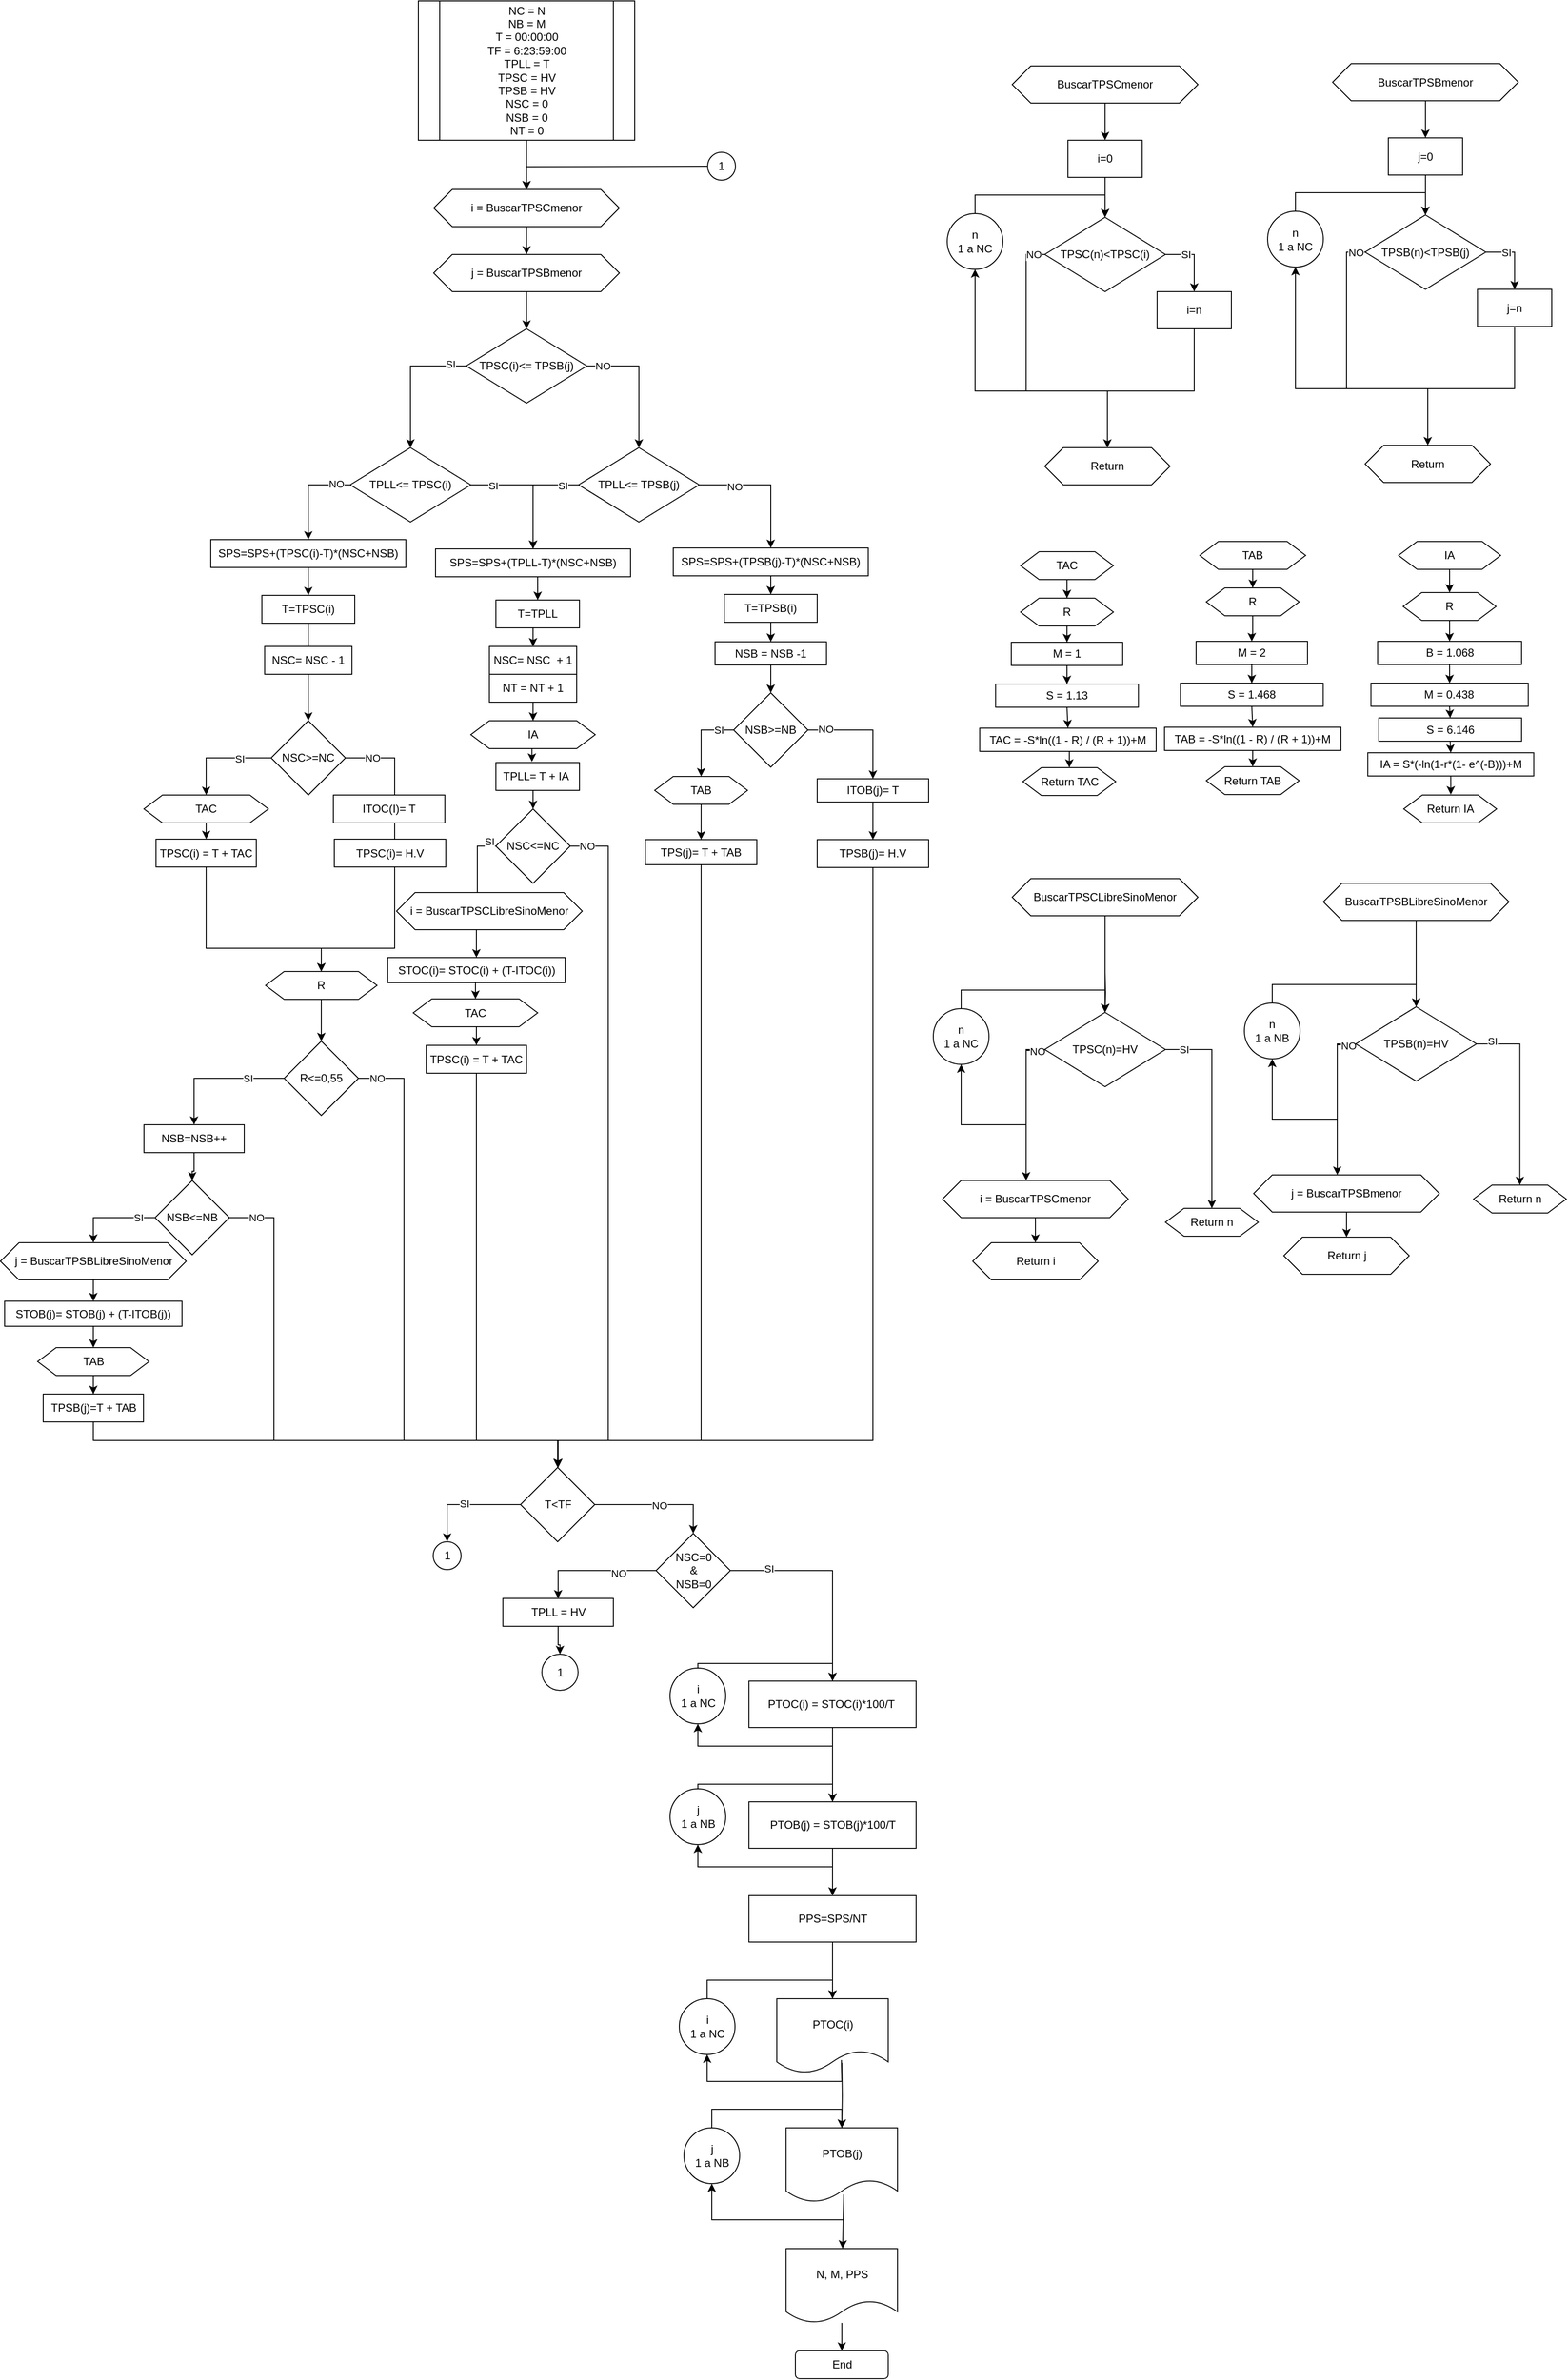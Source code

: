 <mxfile version="27.0.5" pages="2">
  <diagram id="C5RBs43oDa-KdzZeNtuy" name="CS">
    <mxGraphModel grid="1" page="1" gridSize="10" guides="1" tooltips="1" connect="1" arrows="1" fold="1" pageScale="1" pageWidth="827" pageHeight="1169" math="0" shadow="0">
      <root>
        <mxCell id="WIyWlLk6GJQsqaUBKTNV-0" />
        <mxCell id="WIyWlLk6GJQsqaUBKTNV-1" parent="WIyWlLk6GJQsqaUBKTNV-0" />
        <mxCell id="8lCwM0ViGaaKrS1XYJFY-5" style="edgeStyle=orthogonalEdgeStyle;rounded=0;orthogonalLoop=1;jettySize=auto;html=1;exitX=0.5;exitY=1;exitDx=0;exitDy=0;entryX=0.5;entryY=0;entryDx=0;entryDy=0;" edge="1" parent="WIyWlLk6GJQsqaUBKTNV-1" source="8lCwM0ViGaaKrS1XYJFY-3" target="8lCwM0ViGaaKrS1XYJFY-27">
          <mxGeometry relative="1" as="geometry" />
        </mxCell>
        <mxCell id="8lCwM0ViGaaKrS1XYJFY-3" value="i = BuscarTPSCmenor" style="shape=hexagon;perimeter=hexagonPerimeter2;whiteSpace=wrap;html=1;fixedSize=1;" vertex="1" parent="WIyWlLk6GJQsqaUBKTNV-1">
          <mxGeometry x="422" y="-157" width="200" height="40" as="geometry" />
        </mxCell>
        <mxCell id="b7qY4jCcgD_z5gwto_g5-0" style="edgeStyle=orthogonalEdgeStyle;rounded=0;orthogonalLoop=1;jettySize=auto;html=1;exitX=0.5;exitY=1;exitDx=0;exitDy=0;entryX=0.5;entryY=0;entryDx=0;entryDy=0;" edge="1" parent="WIyWlLk6GJQsqaUBKTNV-1" source="8lCwM0ViGaaKrS1XYJFY-10" target="8lCwM0ViGaaKrS1XYJFY-25">
          <mxGeometry relative="1" as="geometry" />
        </mxCell>
        <mxCell id="b7qY4jCcgD_z5gwto_g5-10" style="edgeStyle=orthogonalEdgeStyle;rounded=0;orthogonalLoop=1;jettySize=auto;html=1;exitX=0;exitY=0.5;exitDx=0;exitDy=0;entryX=0.5;entryY=0;entryDx=0;entryDy=0;" edge="1" parent="WIyWlLk6GJQsqaUBKTNV-1" source="8lCwM0ViGaaKrS1XYJFY-6" target="P427pjdxPv2wmzhOa9mN-15">
          <mxGeometry relative="1" as="geometry" />
        </mxCell>
        <mxCell id="D5Xn5xdUqAKC6_vLdH1q-11" value="NO" style="edgeLabel;html=1;align=center;verticalAlign=middle;resizable=0;points=[];" connectable="0" vertex="1" parent="b7qY4jCcgD_z5gwto_g5-10">
          <mxGeometry x="-0.701" y="-1" relative="1" as="geometry">
            <mxPoint as="offset" />
          </mxGeometry>
        </mxCell>
        <mxCell id="8lCwM0ViGaaKrS1XYJFY-6" value="TPLL&amp;lt;= TPSC(i)" style="rhombus;whiteSpace=wrap;html=1;" vertex="1" parent="WIyWlLk6GJQsqaUBKTNV-1">
          <mxGeometry x="332" y="121" width="130" height="80" as="geometry" />
        </mxCell>
        <mxCell id="b7qY4jCcgD_z5gwto_g5-9" style="edgeStyle=orthogonalEdgeStyle;rounded=0;orthogonalLoop=1;jettySize=auto;html=1;exitX=1;exitY=0.5;exitDx=0;exitDy=0;entryX=0.5;entryY=0;entryDx=0;entryDy=0;" edge="1" parent="WIyWlLk6GJQsqaUBKTNV-1" source="8lCwM0ViGaaKrS1XYJFY-6" target="P427pjdxPv2wmzhOa9mN-18">
          <mxGeometry relative="1" as="geometry">
            <mxPoint x="520" y="210" as="targetPoint" />
          </mxGeometry>
        </mxCell>
        <mxCell id="D5Xn5xdUqAKC6_vLdH1q-9" value="SI" style="edgeLabel;html=1;align=center;verticalAlign=middle;resizable=0;points=[];" connectable="0" vertex="1" parent="b7qY4jCcgD_z5gwto_g5-9">
          <mxGeometry x="-0.646" y="-1" relative="1" as="geometry">
            <mxPoint as="offset" />
          </mxGeometry>
        </mxCell>
        <mxCell id="D5Xn5xdUqAKC6_vLdH1q-3" style="edgeStyle=orthogonalEdgeStyle;rounded=0;orthogonalLoop=1;jettySize=auto;html=1;exitX=0.5;exitY=1;exitDx=0;exitDy=0;" edge="1" parent="WIyWlLk6GJQsqaUBKTNV-1" source="8lCwM0ViGaaKrS1XYJFY-11" target="7wGp9FbKL6xxUGkvrkpl-9">
          <mxGeometry relative="1" as="geometry">
            <mxPoint x="287" y="410" as="targetPoint" />
          </mxGeometry>
        </mxCell>
        <mxCell id="8lCwM0ViGaaKrS1XYJFY-11" value="T=TPSC(i)" style="rounded=0;whiteSpace=wrap;html=1;" vertex="1" parent="WIyWlLk6GJQsqaUBKTNV-1">
          <mxGeometry x="237" y="280" width="100" height="30" as="geometry" />
        </mxCell>
        <mxCell id="D5Xn5xdUqAKC6_vLdH1q-0" value="IA" style="shape=hexagon;perimeter=hexagonPerimeter2;whiteSpace=wrap;html=1;fixedSize=1;" vertex="1" parent="WIyWlLk6GJQsqaUBKTNV-1">
          <mxGeometry x="462" y="415" width="134" height="30" as="geometry" />
        </mxCell>
        <mxCell id="cjNgbl8ZQ7AT4TPt0Kxp-11" style="edgeStyle=orthogonalEdgeStyle;rounded=0;orthogonalLoop=1;jettySize=auto;html=1;exitX=0.5;exitY=1;exitDx=0;exitDy=0;entryX=0.5;entryY=0;entryDx=0;entryDy=0;" edge="1" parent="WIyWlLk6GJQsqaUBKTNV-1" source="8lCwM0ViGaaKrS1XYJFY-15" target="cjNgbl8ZQ7AT4TPt0Kxp-10">
          <mxGeometry relative="1" as="geometry" />
        </mxCell>
        <mxCell id="8lCwM0ViGaaKrS1XYJFY-15" value="TPLL= T + IA&amp;nbsp;" style="rounded=0;whiteSpace=wrap;html=1;" vertex="1" parent="WIyWlLk6GJQsqaUBKTNV-1">
          <mxGeometry x="489" y="460" width="90" height="30" as="geometry" />
        </mxCell>
        <mxCell id="8lCwM0ViGaaKrS1XYJFY-17" style="edgeStyle=orthogonalEdgeStyle;rounded=0;orthogonalLoop=1;jettySize=auto;html=1;exitX=0.5;exitY=1;exitDx=0;exitDy=0;entryX=0.431;entryY=-0.027;entryDx=0;entryDy=0;entryPerimeter=0;" edge="1" parent="WIyWlLk6GJQsqaUBKTNV-1" source="D5Xn5xdUqAKC6_vLdH1q-0" target="8lCwM0ViGaaKrS1XYJFY-15">
          <mxGeometry relative="1" as="geometry" />
        </mxCell>
        <mxCell id="D5Xn5xdUqAKC6_vLdH1q-6" style="edgeStyle=orthogonalEdgeStyle;rounded=0;orthogonalLoop=1;jettySize=auto;html=1;exitX=0.5;exitY=1;exitDx=0;exitDy=0;entryX=0.5;entryY=0;entryDx=0;entryDy=0;" edge="1" parent="WIyWlLk6GJQsqaUBKTNV-1" source="8lCwM0ViGaaKrS1XYJFY-25" target="D5Xn5xdUqAKC6_vLdH1q-0">
          <mxGeometry relative="1" as="geometry" />
        </mxCell>
        <mxCell id="8lCwM0ViGaaKrS1XYJFY-25" value="NSC= NSC&amp;nbsp; + 1" style="rounded=0;whiteSpace=wrap;html=1;" vertex="1" parent="WIyWlLk6GJQsqaUBKTNV-1">
          <mxGeometry x="482" y="335" width="94" height="30" as="geometry" />
        </mxCell>
        <mxCell id="b7qY4jCcgD_z5gwto_g5-2" style="edgeStyle=orthogonalEdgeStyle;rounded=0;orthogonalLoop=1;jettySize=auto;html=1;exitX=0.5;exitY=1;exitDx=0;exitDy=0;entryX=0.5;entryY=0;entryDx=0;entryDy=0;" edge="1" parent="WIyWlLk6GJQsqaUBKTNV-1" source="8lCwM0ViGaaKrS1XYJFY-27" target="b7qY4jCcgD_z5gwto_g5-1">
          <mxGeometry relative="1" as="geometry" />
        </mxCell>
        <mxCell id="8lCwM0ViGaaKrS1XYJFY-27" value="j = BuscarTPSBmenor" style="shape=hexagon;perimeter=hexagonPerimeter2;whiteSpace=wrap;html=1;fixedSize=1;" vertex="1" parent="WIyWlLk6GJQsqaUBKTNV-1">
          <mxGeometry x="422" y="-87" width="200" height="40" as="geometry" />
        </mxCell>
        <mxCell id="b7qY4jCcgD_z5gwto_g5-5" style="edgeStyle=orthogonalEdgeStyle;rounded=0;orthogonalLoop=1;jettySize=auto;html=1;exitX=0;exitY=0.5;exitDx=0;exitDy=0;entryX=0.5;entryY=0;entryDx=0;entryDy=0;" edge="1" parent="WIyWlLk6GJQsqaUBKTNV-1" source="b7qY4jCcgD_z5gwto_g5-1" target="8lCwM0ViGaaKrS1XYJFY-6">
          <mxGeometry relative="1" as="geometry" />
        </mxCell>
        <mxCell id="D5Xn5xdUqAKC6_vLdH1q-21" value="SI" style="edgeLabel;html=1;align=center;verticalAlign=middle;resizable=0;points=[];" connectable="0" vertex="1" parent="b7qY4jCcgD_z5gwto_g5-5">
          <mxGeometry x="-0.774" y="-2" relative="1" as="geometry">
            <mxPoint x="-1" as="offset" />
          </mxGeometry>
        </mxCell>
        <mxCell id="b7qY4jCcgD_z5gwto_g5-7" style="edgeStyle=orthogonalEdgeStyle;rounded=0;orthogonalLoop=1;jettySize=auto;html=1;exitX=1;exitY=0.5;exitDx=0;exitDy=0;entryX=0.5;entryY=0;entryDx=0;entryDy=0;" edge="1" parent="WIyWlLk6GJQsqaUBKTNV-1" source="b7qY4jCcgD_z5gwto_g5-1" target="b7qY4jCcgD_z5gwto_g5-6">
          <mxGeometry relative="1" as="geometry" />
        </mxCell>
        <mxCell id="D5Xn5xdUqAKC6_vLdH1q-22" value="NO" style="edgeLabel;html=1;align=center;verticalAlign=middle;resizable=0;points=[];" connectable="0" vertex="1" parent="b7qY4jCcgD_z5gwto_g5-7">
          <mxGeometry x="-0.78" y="-6" relative="1" as="geometry">
            <mxPoint x="1" y="-6" as="offset" />
          </mxGeometry>
        </mxCell>
        <mxCell id="b7qY4jCcgD_z5gwto_g5-1" value="TPSC(i)&amp;lt;= TPSB(j&lt;span style=&quot;background-color: transparent; color: light-dark(rgb(0, 0, 0), rgb(255, 255, 255));&quot;&gt;)&lt;/span&gt;" style="rhombus;whiteSpace=wrap;html=1;" vertex="1" parent="WIyWlLk6GJQsqaUBKTNV-1">
          <mxGeometry x="457" y="-7" width="130" height="80" as="geometry" />
        </mxCell>
        <mxCell id="D5Xn5xdUqAKC6_vLdH1q-8" style="edgeStyle=orthogonalEdgeStyle;rounded=0;orthogonalLoop=1;jettySize=auto;html=1;exitX=0;exitY=0.5;exitDx=0;exitDy=0;entryX=0.5;entryY=0;entryDx=0;entryDy=0;" edge="1" parent="WIyWlLk6GJQsqaUBKTNV-1" source="b7qY4jCcgD_z5gwto_g5-6" target="P427pjdxPv2wmzhOa9mN-18">
          <mxGeometry relative="1" as="geometry">
            <mxPoint x="534" y="220" as="targetPoint" />
          </mxGeometry>
        </mxCell>
        <mxCell id="D5Xn5xdUqAKC6_vLdH1q-10" value="SI" style="edgeLabel;html=1;align=center;verticalAlign=middle;resizable=0;points=[];" connectable="0" vertex="1" parent="D5Xn5xdUqAKC6_vLdH1q-8">
          <mxGeometry x="-0.702" y="1" relative="1" as="geometry">
            <mxPoint as="offset" />
          </mxGeometry>
        </mxCell>
        <mxCell id="D5Xn5xdUqAKC6_vLdH1q-17" style="edgeStyle=orthogonalEdgeStyle;rounded=0;orthogonalLoop=1;jettySize=auto;html=1;exitX=1;exitY=0.5;exitDx=0;exitDy=0;" edge="1" parent="WIyWlLk6GJQsqaUBKTNV-1" source="b7qY4jCcgD_z5gwto_g5-6" target="P427pjdxPv2wmzhOa9mN-19">
          <mxGeometry relative="1" as="geometry">
            <mxPoint x="785" y="220" as="targetPoint" />
          </mxGeometry>
        </mxCell>
        <mxCell id="D5Xn5xdUqAKC6_vLdH1q-20" value="NO" style="edgeLabel;html=1;align=center;verticalAlign=middle;resizable=0;points=[];" connectable="0" vertex="1" parent="D5Xn5xdUqAKC6_vLdH1q-17">
          <mxGeometry x="-0.481" y="-2" relative="1" as="geometry">
            <mxPoint as="offset" />
          </mxGeometry>
        </mxCell>
        <mxCell id="b7qY4jCcgD_z5gwto_g5-6" value="TPLL&amp;lt;= TPSB(j)" style="rhombus;whiteSpace=wrap;html=1;" vertex="1" parent="WIyWlLk6GJQsqaUBKTNV-1">
          <mxGeometry x="578" y="121" width="130" height="80" as="geometry" />
        </mxCell>
        <mxCell id="8lCwM0ViGaaKrS1XYJFY-10" value="T=TPLL" style="rounded=0;whiteSpace=wrap;html=1;" vertex="1" parent="WIyWlLk6GJQsqaUBKTNV-1">
          <mxGeometry x="489" y="285" width="90" height="30" as="geometry" />
        </mxCell>
        <mxCell id="D5Xn5xdUqAKC6_vLdH1q-18" style="edgeStyle=orthogonalEdgeStyle;rounded=0;orthogonalLoop=1;jettySize=auto;html=1;exitX=0.5;exitY=1;exitDx=0;exitDy=0;entryX=0.5;entryY=0;entryDx=0;entryDy=0;" edge="1" parent="WIyWlLk6GJQsqaUBKTNV-1" source="cjNgbl8ZQ7AT4TPt0Kxp-27">
          <mxGeometry relative="1" as="geometry">
            <mxPoint x="785" y="385" as="targetPoint" />
          </mxGeometry>
        </mxCell>
        <mxCell id="D5Xn5xdUqAKC6_vLdH1q-14" value="T=TPSB(i)" style="rounded=0;whiteSpace=wrap;html=1;" vertex="1" parent="WIyWlLk6GJQsqaUBKTNV-1">
          <mxGeometry x="735" y="279" width="100" height="30" as="geometry" />
        </mxCell>
        <mxCell id="7wGp9FbKL6xxUGkvrkpl-0" style="edgeStyle=orthogonalEdgeStyle;rounded=0;orthogonalLoop=1;jettySize=auto;html=1;exitX=0.5;exitY=1;exitDx=0;exitDy=0;entryX=0.5;entryY=0;entryDx=0;entryDy=0;" edge="1" parent="WIyWlLk6GJQsqaUBKTNV-1" source="7wGp9FbKL6xxUGkvrkpl-1" target="7wGp9FbKL6xxUGkvrkpl-3">
          <mxGeometry relative="1" as="geometry" />
        </mxCell>
        <mxCell id="7wGp9FbKL6xxUGkvrkpl-1" value="TAC" style="shape=hexagon;perimeter=hexagonPerimeter2;whiteSpace=wrap;html=1;fixedSize=1;" vertex="1" parent="WIyWlLk6GJQsqaUBKTNV-1">
          <mxGeometry x="110" y="495" width="134" height="30" as="geometry" />
        </mxCell>
        <mxCell id="7wGp9FbKL6xxUGkvrkpl-2" style="edgeStyle=orthogonalEdgeStyle;rounded=0;orthogonalLoop=1;jettySize=auto;html=1;exitX=0.5;exitY=1;exitDx=0;exitDy=0;" edge="1" parent="WIyWlLk6GJQsqaUBKTNV-1" source="7wGp9FbKL6xxUGkvrkpl-3" target="7wGp9FbKL6xxUGkvrkpl-6">
          <mxGeometry relative="1" as="geometry">
            <mxPoint x="310" y="638" as="targetPoint" />
            <Array as="points">
              <mxPoint x="177" y="660" />
              <mxPoint x="301" y="660" />
            </Array>
          </mxGeometry>
        </mxCell>
        <mxCell id="7wGp9FbKL6xxUGkvrkpl-3" value="TPSC(i) = T + TAC" style="rounded=0;whiteSpace=wrap;html=1;" vertex="1" parent="WIyWlLk6GJQsqaUBKTNV-1">
          <mxGeometry x="123" y="542.5" width="108" height="30" as="geometry" />
        </mxCell>
        <mxCell id="7wGp9FbKL6xxUGkvrkpl-13" style="edgeStyle=orthogonalEdgeStyle;rounded=0;orthogonalLoop=1;jettySize=auto;html=1;exitX=0;exitY=0.5;exitDx=0;exitDy=0;" edge="1" parent="WIyWlLk6GJQsqaUBKTNV-1" source="7wGp9FbKL6xxUGkvrkpl-4" target="7wGp9FbKL6xxUGkvrkpl-11">
          <mxGeometry relative="1" as="geometry" />
        </mxCell>
        <mxCell id="7wGp9FbKL6xxUGkvrkpl-14" value="SI" style="edgeLabel;html=1;align=center;verticalAlign=middle;resizable=0;points=[];" connectable="0" vertex="1" parent="7wGp9FbKL6xxUGkvrkpl-13">
          <mxGeometry x="-0.376" y="1" relative="1" as="geometry">
            <mxPoint x="7" y="-1" as="offset" />
          </mxGeometry>
        </mxCell>
        <mxCell id="cjNgbl8ZQ7AT4TPt0Kxp-26" style="edgeStyle=orthogonalEdgeStyle;rounded=0;orthogonalLoop=1;jettySize=auto;html=1;exitX=1;exitY=0.5;exitDx=0;exitDy=0;entryX=0.5;entryY=0;entryDx=0;entryDy=0;" edge="1" parent="WIyWlLk6GJQsqaUBKTNV-1" source="7wGp9FbKL6xxUGkvrkpl-4" target="IzLUk0JQo1GM6GDuqANw-14">
          <mxGeometry relative="1" as="geometry">
            <mxPoint x="420" y="1070" as="targetPoint" />
            <Array as="points">
              <mxPoint x="390" y="800" />
              <mxPoint x="390" y="1190" />
              <mxPoint x="556" y="1190" />
              <mxPoint x="556" y="1219" />
            </Array>
          </mxGeometry>
        </mxCell>
        <mxCell id="kF7VgOlClQ0MFrPk9ikF-102" value="NO" style="edgeLabel;html=1;align=center;verticalAlign=middle;resizable=0;points=[];" connectable="0" vertex="1" parent="cjNgbl8ZQ7AT4TPt0Kxp-26">
          <mxGeometry x="-0.93" y="-5" relative="1" as="geometry">
            <mxPoint x="-2" y="-5" as="offset" />
          </mxGeometry>
        </mxCell>
        <mxCell id="7wGp9FbKL6xxUGkvrkpl-4" value="R&amp;lt;=0,55" style="rhombus;whiteSpace=wrap;html=1;" vertex="1" parent="WIyWlLk6GJQsqaUBKTNV-1">
          <mxGeometry x="261" y="760" width="80" height="80" as="geometry" />
        </mxCell>
        <mxCell id="7wGp9FbKL6xxUGkvrkpl-5" style="edgeStyle=orthogonalEdgeStyle;rounded=0;orthogonalLoop=1;jettySize=auto;html=1;exitX=0.5;exitY=1;exitDx=0;exitDy=0;entryX=0.5;entryY=0;entryDx=0;entryDy=0;" edge="1" parent="WIyWlLk6GJQsqaUBKTNV-1" source="7wGp9FbKL6xxUGkvrkpl-6" target="7wGp9FbKL6xxUGkvrkpl-4">
          <mxGeometry relative="1" as="geometry" />
        </mxCell>
        <mxCell id="7wGp9FbKL6xxUGkvrkpl-6" value="R" style="shape=hexagon;perimeter=hexagonPerimeter2;whiteSpace=wrap;html=1;fixedSize=1;" vertex="1" parent="WIyWlLk6GJQsqaUBKTNV-1">
          <mxGeometry x="241" y="685" width="120" height="30" as="geometry" />
        </mxCell>
        <mxCell id="7wGp9FbKL6xxUGkvrkpl-7" style="edgeStyle=orthogonalEdgeStyle;rounded=0;orthogonalLoop=1;jettySize=auto;html=1;exitX=0;exitY=0.5;exitDx=0;exitDy=0;entryX=0.5;entryY=0;entryDx=0;entryDy=0;" edge="1" parent="WIyWlLk6GJQsqaUBKTNV-1" source="7wGp9FbKL6xxUGkvrkpl-9" target="7wGp9FbKL6xxUGkvrkpl-1">
          <mxGeometry relative="1" as="geometry" />
        </mxCell>
        <mxCell id="7wGp9FbKL6xxUGkvrkpl-8" value="SI" style="edgeLabel;html=1;align=center;verticalAlign=middle;resizable=0;points=[];" connectable="0" vertex="1" parent="7wGp9FbKL6xxUGkvrkpl-7">
          <mxGeometry x="-0.372" y="1" relative="1" as="geometry">
            <mxPoint as="offset" />
          </mxGeometry>
        </mxCell>
        <mxCell id="7wGp9FbKL6xxUGkvrkpl-9" value="NSC&amp;gt;=NC" style="rhombus;whiteSpace=wrap;html=1;" vertex="1" parent="WIyWlLk6GJQsqaUBKTNV-1">
          <mxGeometry x="247" y="415" width="80" height="80" as="geometry" />
        </mxCell>
        <mxCell id="7wGp9FbKL6xxUGkvrkpl-10" style="edgeStyle=orthogonalEdgeStyle;rounded=0;orthogonalLoop=1;jettySize=auto;html=1;exitX=1;exitY=0.5;exitDx=0;exitDy=0;" edge="1" parent="WIyWlLk6GJQsqaUBKTNV-1" source="7wGp9FbKL6xxUGkvrkpl-9" target="7wGp9FbKL6xxUGkvrkpl-6">
          <mxGeometry relative="1" as="geometry">
            <mxPoint x="340" y="645" as="targetPoint" />
            <Array as="points">
              <mxPoint x="380" y="455" />
              <mxPoint x="380" y="660" />
              <mxPoint x="301" y="660" />
            </Array>
          </mxGeometry>
        </mxCell>
        <mxCell id="IzLUk0JQo1GM6GDuqANw-3" value="NO" style="edgeLabel;html=1;align=center;verticalAlign=middle;resizable=0;points=[];" connectable="0" vertex="1" parent="7wGp9FbKL6xxUGkvrkpl-10">
          <mxGeometry x="-0.841" relative="1" as="geometry">
            <mxPoint as="offset" />
          </mxGeometry>
        </mxCell>
        <mxCell id="7wGp9FbKL6xxUGkvrkpl-11" value="NSB=NSB++" style="rounded=0;whiteSpace=wrap;html=1;" vertex="1" parent="WIyWlLk6GJQsqaUBKTNV-1">
          <mxGeometry x="110" y="850" width="108" height="30" as="geometry" />
        </mxCell>
        <mxCell id="7wGp9FbKL6xxUGkvrkpl-19" style="edgeStyle=orthogonalEdgeStyle;rounded=0;orthogonalLoop=1;jettySize=auto;html=1;exitX=0.5;exitY=1;exitDx=0;exitDy=0;" edge="1" parent="WIyWlLk6GJQsqaUBKTNV-1" source="7wGp9FbKL6xxUGkvrkpl-11" target="7wGp9FbKL6xxUGkvrkpl-18">
          <mxGeometry relative="1" as="geometry">
            <mxPoint x="234" y="1070" as="sourcePoint" />
          </mxGeometry>
        </mxCell>
        <mxCell id="7wGp9FbKL6xxUGkvrkpl-21" style="edgeStyle=orthogonalEdgeStyle;rounded=0;orthogonalLoop=1;jettySize=auto;html=1;exitX=0.5;exitY=1;exitDx=0;exitDy=0;" edge="1" parent="WIyWlLk6GJQsqaUBKTNV-1" source="cjNgbl8ZQ7AT4TPt0Kxp-7" target="7wGp9FbKL6xxUGkvrkpl-20">
          <mxGeometry relative="1" as="geometry" />
        </mxCell>
        <mxCell id="cjNgbl8ZQ7AT4TPt0Kxp-1" style="edgeStyle=orthogonalEdgeStyle;rounded=0;orthogonalLoop=1;jettySize=auto;html=1;exitX=1;exitY=0.5;exitDx=0;exitDy=0;entryX=0.5;entryY=0;entryDx=0;entryDy=0;" edge="1" parent="WIyWlLk6GJQsqaUBKTNV-1" source="7wGp9FbKL6xxUGkvrkpl-18" target="IzLUk0JQo1GM6GDuqANw-14">
          <mxGeometry relative="1" as="geometry">
            <mxPoint x="254" y="990" as="targetPoint" />
            <Array as="points">
              <mxPoint x="250" y="950" />
              <mxPoint x="250" y="1190" />
              <mxPoint x="556" y="1190" />
              <mxPoint x="556" y="1219" />
            </Array>
          </mxGeometry>
        </mxCell>
        <mxCell id="IzLUk0JQo1GM6GDuqANw-0" value="NO" style="edgeLabel;html=1;align=center;verticalAlign=middle;resizable=0;points=[];" vertex="1" connectable="0" parent="cjNgbl8ZQ7AT4TPt0Kxp-1">
          <mxGeometry x="-0.59" y="-1" relative="1" as="geometry">
            <mxPoint x="-18" y="-80" as="offset" />
          </mxGeometry>
        </mxCell>
        <mxCell id="7wGp9FbKL6xxUGkvrkpl-18" value="NSB&amp;lt;=NB" style="rhombus;whiteSpace=wrap;html=1;" vertex="1" parent="WIyWlLk6GJQsqaUBKTNV-1">
          <mxGeometry x="122" y="910" width="80" height="80" as="geometry" />
        </mxCell>
        <mxCell id="IzLUk0JQo1GM6GDuqANw-20" style="edgeStyle=orthogonalEdgeStyle;rounded=0;orthogonalLoop=1;jettySize=auto;html=1;exitX=0.5;exitY=1;exitDx=0;exitDy=0;" edge="1" parent="WIyWlLk6GJQsqaUBKTNV-1" source="7wGp9FbKL6xxUGkvrkpl-20" target="IzLUk0JQo1GM6GDuqANw-14">
          <mxGeometry relative="1" as="geometry">
            <Array as="points">
              <mxPoint x="55.5" y="1190" />
              <mxPoint x="555.5" y="1190" />
            </Array>
          </mxGeometry>
        </mxCell>
        <mxCell id="7wGp9FbKL6xxUGkvrkpl-20" value="TPSB(j)=T + TAB" style="rounded=0;whiteSpace=wrap;html=1;" vertex="1" parent="WIyWlLk6GJQsqaUBKTNV-1">
          <mxGeometry x="1.5" y="1140" width="108" height="30" as="geometry" />
        </mxCell>
        <mxCell id="cjNgbl8ZQ7AT4TPt0Kxp-14" style="edgeStyle=orthogonalEdgeStyle;rounded=0;orthogonalLoop=1;jettySize=auto;html=1;entryX=0.5;entryY=0;entryDx=0;entryDy=0;exitX=0.425;exitY=0.994;exitDx=0;exitDy=0;exitPerimeter=0;" edge="1" parent="WIyWlLk6GJQsqaUBKTNV-1" source="kF7VgOlClQ0MFrPk9ikF-92" target="cjNgbl8ZQ7AT4TPt0Kxp-12">
          <mxGeometry relative="1" as="geometry" />
        </mxCell>
        <mxCell id="cjNgbl8ZQ7AT4TPt0Kxp-15" style="edgeStyle=orthogonalEdgeStyle;rounded=0;orthogonalLoop=1;jettySize=auto;html=1;exitX=1;exitY=0.5;exitDx=0;exitDy=0;entryX=0.5;entryY=0;entryDx=0;entryDy=0;" edge="1" parent="WIyWlLk6GJQsqaUBKTNV-1" source="cjNgbl8ZQ7AT4TPt0Kxp-10" target="IzLUk0JQo1GM6GDuqANw-14">
          <mxGeometry relative="1" as="geometry">
            <mxPoint x="610" y="890" as="targetPoint" />
            <Array as="points">
              <mxPoint x="610" y="550" />
              <mxPoint x="610" y="1190" />
              <mxPoint x="556" y="1190" />
              <mxPoint x="556" y="1219" />
            </Array>
          </mxGeometry>
        </mxCell>
        <mxCell id="IzLUk0JQo1GM6GDuqANw-5" value="NO" style="edgeLabel;html=1;align=center;verticalAlign=middle;resizable=0;points=[];" vertex="1" connectable="0" parent="cjNgbl8ZQ7AT4TPt0Kxp-15">
          <mxGeometry x="-0.631" y="1" relative="1" as="geometry">
            <mxPoint x="-24" y="-100" as="offset" />
          </mxGeometry>
        </mxCell>
        <mxCell id="cjNgbl8ZQ7AT4TPt0Kxp-10" value="NSC&amp;lt;=NC" style="rhombus;whiteSpace=wrap;html=1;" vertex="1" parent="WIyWlLk6GJQsqaUBKTNV-1">
          <mxGeometry x="489" y="510" width="80" height="80" as="geometry" />
        </mxCell>
        <mxCell id="IzLUk0JQo1GM6GDuqANw-8" style="edgeStyle=orthogonalEdgeStyle;rounded=0;orthogonalLoop=1;jettySize=auto;html=1;exitX=0.5;exitY=1;exitDx=0;exitDy=0;entryX=0.5;entryY=0;entryDx=0;entryDy=0;" edge="1" parent="WIyWlLk6GJQsqaUBKTNV-1" source="cjNgbl8ZQ7AT4TPt0Kxp-12" target="IzLUk0JQo1GM6GDuqANw-6">
          <mxGeometry relative="1" as="geometry" />
        </mxCell>
        <mxCell id="cjNgbl8ZQ7AT4TPt0Kxp-12" value="STOC(i)= STOC(i) + (T-ITOC(i))" style="rounded=0;whiteSpace=wrap;html=1;" vertex="1" parent="WIyWlLk6GJQsqaUBKTNV-1">
          <mxGeometry x="372.5" y="670" width="191" height="27" as="geometry" />
        </mxCell>
        <mxCell id="IzLUk0JQo1GM6GDuqANw-10" style="edgeStyle=orthogonalEdgeStyle;rounded=0;orthogonalLoop=1;jettySize=auto;html=1;exitX=0.5;exitY=1;exitDx=0;exitDy=0;entryX=0.5;entryY=0;entryDx=0;entryDy=0;" edge="1" parent="WIyWlLk6GJQsqaUBKTNV-1" source="IzLUk0JQo1GM6GDuqANw-6" target="IzLUk0JQo1GM6GDuqANw-7">
          <mxGeometry relative="1" as="geometry" />
        </mxCell>
        <mxCell id="IzLUk0JQo1GM6GDuqANw-6" value="TAC" style="shape=hexagon;perimeter=hexagonPerimeter2;whiteSpace=wrap;html=1;fixedSize=1;" vertex="1" parent="WIyWlLk6GJQsqaUBKTNV-1">
          <mxGeometry x="400" y="714.5" width="134" height="30" as="geometry" />
        </mxCell>
        <mxCell id="IzLUk0JQo1GM6GDuqANw-19" style="edgeStyle=orthogonalEdgeStyle;rounded=0;orthogonalLoop=1;jettySize=auto;html=1;exitX=0.5;exitY=1;exitDx=0;exitDy=0;entryX=0.5;entryY=0;entryDx=0;entryDy=0;" edge="1" parent="WIyWlLk6GJQsqaUBKTNV-1" source="IzLUk0JQo1GM6GDuqANw-7" target="IzLUk0JQo1GM6GDuqANw-14">
          <mxGeometry relative="1" as="geometry">
            <Array as="points">
              <mxPoint x="468" y="1190" />
              <mxPoint x="556" y="1190" />
              <mxPoint x="556" y="1219" />
            </Array>
          </mxGeometry>
        </mxCell>
        <mxCell id="IzLUk0JQo1GM6GDuqANw-7" value="TPSC(i) = T + TAC" style="rounded=0;whiteSpace=wrap;html=1;" vertex="1" parent="WIyWlLk6GJQsqaUBKTNV-1">
          <mxGeometry x="414" y="764.5" width="108" height="30" as="geometry" />
        </mxCell>
        <mxCell id="IzLUk0JQo1GM6GDuqANw-11" value="" style="edgeStyle=orthogonalEdgeStyle;rounded=0;orthogonalLoop=1;jettySize=auto;html=1;" edge="1" parent="WIyWlLk6GJQsqaUBKTNV-1" source="S-2FdrOTuS_QZzulxYLi-0" target="cjNgbl8ZQ7AT4TPt0Kxp-7">
          <mxGeometry relative="1" as="geometry">
            <mxPoint x="89.5" y="1010" as="sourcePoint" />
            <mxPoint x="49.5" y="1110" as="targetPoint" />
          </mxGeometry>
        </mxCell>
        <mxCell id="cjNgbl8ZQ7AT4TPt0Kxp-7" value="TAB" style="shape=hexagon;perimeter=hexagonPerimeter2;whiteSpace=wrap;html=1;fixedSize=1;" vertex="1" parent="WIyWlLk6GJQsqaUBKTNV-1">
          <mxGeometry x="-4.5" y="1090" width="120" height="30" as="geometry" />
        </mxCell>
        <mxCell id="cjNgbl8ZQ7AT4TPt0Kxp-20" value="NSC= NSC - 1" style="rounded=0;whiteSpace=wrap;html=1;" vertex="1" parent="WIyWlLk6GJQsqaUBKTNV-1">
          <mxGeometry x="240" y="335" width="94" height="30" as="geometry" />
        </mxCell>
        <mxCell id="cjNgbl8ZQ7AT4TPt0Kxp-22" value="ITOC(I)= T" style="rounded=0;whiteSpace=wrap;html=1;" vertex="1" parent="WIyWlLk6GJQsqaUBKTNV-1">
          <mxGeometry x="314" y="495" width="120" height="30" as="geometry" />
        </mxCell>
        <mxCell id="IzLUk0JQo1GM6GDuqANw-13" value="TPSC(i)= H.V" style="rounded=0;whiteSpace=wrap;html=1;" vertex="1" parent="WIyWlLk6GJQsqaUBKTNV-1">
          <mxGeometry x="315" y="542.5" width="120" height="30" as="geometry" />
        </mxCell>
        <mxCell id="cjNgbl8ZQ7AT4TPt0Kxp-28" value="" style="edgeStyle=orthogonalEdgeStyle;rounded=0;orthogonalLoop=1;jettySize=auto;html=1;exitX=0.5;exitY=1;exitDx=0;exitDy=0;entryX=0.5;entryY=0;entryDx=0;entryDy=0;" edge="1" parent="WIyWlLk6GJQsqaUBKTNV-1" source="D5Xn5xdUqAKC6_vLdH1q-14" target="cjNgbl8ZQ7AT4TPt0Kxp-27">
          <mxGeometry relative="1" as="geometry">
            <mxPoint x="785" y="300" as="sourcePoint" />
            <mxPoint x="785" y="380" as="targetPoint" />
          </mxGeometry>
        </mxCell>
        <mxCell id="cjNgbl8ZQ7AT4TPt0Kxp-27" value="NSB = NSB -1" style="rounded=0;whiteSpace=wrap;html=1;" vertex="1" parent="WIyWlLk6GJQsqaUBKTNV-1">
          <mxGeometry x="725" y="330" width="120" height="25" as="geometry" />
        </mxCell>
        <mxCell id="cjNgbl8ZQ7AT4TPt0Kxp-31" style="edgeStyle=orthogonalEdgeStyle;rounded=0;orthogonalLoop=1;jettySize=auto;html=1;exitX=0;exitY=0.5;exitDx=0;exitDy=0;entryX=0.5;entryY=0;entryDx=0;entryDy=0;" edge="1" parent="WIyWlLk6GJQsqaUBKTNV-1" source="cjNgbl8ZQ7AT4TPt0Kxp-29" target="cjNgbl8ZQ7AT4TPt0Kxp-30">
          <mxGeometry relative="1" as="geometry" />
        </mxCell>
        <mxCell id="cjNgbl8ZQ7AT4TPt0Kxp-35" value="SI" style="edgeLabel;html=1;align=center;verticalAlign=middle;resizable=0;points=[];" connectable="0" vertex="1" parent="cjNgbl8ZQ7AT4TPt0Kxp-31">
          <mxGeometry x="-0.628" relative="1" as="geometry">
            <mxPoint as="offset" />
          </mxGeometry>
        </mxCell>
        <mxCell id="cjNgbl8ZQ7AT4TPt0Kxp-39" style="edgeStyle=orthogonalEdgeStyle;rounded=0;orthogonalLoop=1;jettySize=auto;html=1;exitX=1;exitY=0.5;exitDx=0;exitDy=0;entryX=0.5;entryY=0;entryDx=0;entryDy=0;" edge="1" parent="WIyWlLk6GJQsqaUBKTNV-1" source="cjNgbl8ZQ7AT4TPt0Kxp-29" target="cjNgbl8ZQ7AT4TPt0Kxp-38">
          <mxGeometry relative="1" as="geometry" />
        </mxCell>
        <mxCell id="kF7VgOlClQ0MFrPk9ikF-106" value="NO" style="edgeLabel;html=1;align=center;verticalAlign=middle;resizable=0;points=[];" connectable="0" vertex="1" parent="cjNgbl8ZQ7AT4TPt0Kxp-39">
          <mxGeometry x="-0.699" y="1" relative="1" as="geometry">
            <mxPoint as="offset" />
          </mxGeometry>
        </mxCell>
        <mxCell id="cjNgbl8ZQ7AT4TPt0Kxp-29" value="NSB&amp;gt;=NB" style="rhombus;whiteSpace=wrap;html=1;" vertex="1" parent="WIyWlLk6GJQsqaUBKTNV-1">
          <mxGeometry x="745" y="385" width="80" height="80" as="geometry" />
        </mxCell>
        <mxCell id="cjNgbl8ZQ7AT4TPt0Kxp-37" style="edgeStyle=orthogonalEdgeStyle;rounded=0;orthogonalLoop=1;jettySize=auto;html=1;exitX=0.5;exitY=1;exitDx=0;exitDy=0;entryX=0.5;entryY=0;entryDx=0;entryDy=0;" edge="1" parent="WIyWlLk6GJQsqaUBKTNV-1" source="cjNgbl8ZQ7AT4TPt0Kxp-30" target="cjNgbl8ZQ7AT4TPt0Kxp-36">
          <mxGeometry relative="1" as="geometry" />
        </mxCell>
        <mxCell id="cjNgbl8ZQ7AT4TPt0Kxp-30" value="TAB" style="shape=hexagon;perimeter=hexagonPerimeter2;whiteSpace=wrap;html=1;fixedSize=1;" vertex="1" parent="WIyWlLk6GJQsqaUBKTNV-1">
          <mxGeometry x="660" y="475" width="100" height="30" as="geometry" />
        </mxCell>
        <mxCell id="cjNgbl8ZQ7AT4TPt0Kxp-42" style="edgeStyle=orthogonalEdgeStyle;rounded=0;orthogonalLoop=1;jettySize=auto;html=1;exitX=0.5;exitY=1;exitDx=0;exitDy=0;entryX=0.5;entryY=0;entryDx=0;entryDy=0;" edge="1" parent="WIyWlLk6GJQsqaUBKTNV-1" source="cjNgbl8ZQ7AT4TPt0Kxp-36" target="IzLUk0JQo1GM6GDuqANw-14">
          <mxGeometry relative="1" as="geometry">
            <mxPoint x="710" y="860" as="targetPoint" />
            <Array as="points">
              <mxPoint x="710" y="1190" />
              <mxPoint x="556" y="1190" />
              <mxPoint x="556" y="1219" />
            </Array>
          </mxGeometry>
        </mxCell>
        <mxCell id="cjNgbl8ZQ7AT4TPt0Kxp-36" value="TPS(j)= T + TAB" style="rounded=0;whiteSpace=wrap;html=1;" vertex="1" parent="WIyWlLk6GJQsqaUBKTNV-1">
          <mxGeometry x="650" y="543" width="120" height="27" as="geometry" />
        </mxCell>
        <mxCell id="cjNgbl8ZQ7AT4TPt0Kxp-41" style="edgeStyle=orthogonalEdgeStyle;rounded=0;orthogonalLoop=1;jettySize=auto;html=1;exitX=0.5;exitY=1;exitDx=0;exitDy=0;entryX=0.5;entryY=0;entryDx=0;entryDy=0;" edge="1" parent="WIyWlLk6GJQsqaUBKTNV-1" source="cjNgbl8ZQ7AT4TPt0Kxp-38" target="cjNgbl8ZQ7AT4TPt0Kxp-40">
          <mxGeometry relative="1" as="geometry" />
        </mxCell>
        <mxCell id="cjNgbl8ZQ7AT4TPt0Kxp-38" value="ITOB(j)= T" style="rounded=0;whiteSpace=wrap;html=1;" vertex="1" parent="WIyWlLk6GJQsqaUBKTNV-1">
          <mxGeometry x="835" y="477.5" width="120" height="25" as="geometry" />
        </mxCell>
        <mxCell id="cjNgbl8ZQ7AT4TPt0Kxp-43" style="edgeStyle=orthogonalEdgeStyle;rounded=0;orthogonalLoop=1;jettySize=auto;html=1;exitX=0.5;exitY=1;exitDx=0;exitDy=0;entryX=0.5;entryY=0;entryDx=0;entryDy=0;" edge="1" parent="WIyWlLk6GJQsqaUBKTNV-1">
          <mxGeometry relative="1" as="geometry">
            <mxPoint x="555.5" y="1219" as="targetPoint" />
            <Array as="points">
              <mxPoint x="895" y="1190" />
              <mxPoint x="556" y="1190" />
            </Array>
            <mxPoint x="895" y="573" as="sourcePoint" />
          </mxGeometry>
        </mxCell>
        <mxCell id="cjNgbl8ZQ7AT4TPt0Kxp-40" value="TPSB(j)= H.V" style="rounded=0;whiteSpace=wrap;html=1;" vertex="1" parent="WIyWlLk6GJQsqaUBKTNV-1">
          <mxGeometry x="835" y="543" width="120" height="30" as="geometry" />
        </mxCell>
        <mxCell id="P427pjdxPv2wmzhOa9mN-7" style="edgeStyle=orthogonalEdgeStyle;rounded=0;orthogonalLoop=1;jettySize=auto;html=1;exitX=1;exitY=0.5;exitDx=0;exitDy=0;entryX=0.5;entryY=0;entryDx=0;entryDy=0;" edge="1" parent="WIyWlLk6GJQsqaUBKTNV-1" source="IzLUk0JQo1GM6GDuqANw-14" target="P427pjdxPv2wmzhOa9mN-6">
          <mxGeometry relative="1" as="geometry" />
        </mxCell>
        <mxCell id="P427pjdxPv2wmzhOa9mN-8" value="NO" style="edgeLabel;html=1;align=center;verticalAlign=middle;resizable=0;points=[];" connectable="0" vertex="1" parent="P427pjdxPv2wmzhOa9mN-7">
          <mxGeometry x="0.014" y="-1" relative="1" as="geometry">
            <mxPoint as="offset" />
          </mxGeometry>
        </mxCell>
        <mxCell id="P427pjdxPv2wmzhOa9mN-10" style="edgeStyle=orthogonalEdgeStyle;rounded=0;orthogonalLoop=1;jettySize=auto;html=1;exitX=0;exitY=0.5;exitDx=0;exitDy=0;entryX=0.5;entryY=0;entryDx=0;entryDy=0;" edge="1" parent="WIyWlLk6GJQsqaUBKTNV-1" source="IzLUk0JQo1GM6GDuqANw-14" target="IzLUk0JQo1GM6GDuqANw-17">
          <mxGeometry relative="1" as="geometry" />
        </mxCell>
        <mxCell id="P427pjdxPv2wmzhOa9mN-11" value="SI" style="edgeLabel;html=1;align=center;verticalAlign=middle;resizable=0;points=[];" connectable="0" vertex="1" parent="P427pjdxPv2wmzhOa9mN-10">
          <mxGeometry x="0.023" y="-1" relative="1" as="geometry">
            <mxPoint as="offset" />
          </mxGeometry>
        </mxCell>
        <mxCell id="IzLUk0JQo1GM6GDuqANw-14" value="T&amp;lt;TF" style="rhombus;whiteSpace=wrap;html=1;" vertex="1" parent="WIyWlLk6GJQsqaUBKTNV-1">
          <mxGeometry x="515.5" y="1219" width="80" height="80" as="geometry" />
        </mxCell>
        <mxCell id="IzLUk0JQo1GM6GDuqANw-16" value="" style="edgeStyle=orthogonalEdgeStyle;rounded=0;orthogonalLoop=1;jettySize=auto;html=1;entryX=0.5;entryY=0;entryDx=0;entryDy=0;" edge="1" parent="WIyWlLk6GJQsqaUBKTNV-1" target="8lCwM0ViGaaKrS1XYJFY-3">
          <mxGeometry relative="1" as="geometry">
            <mxPoint x="735" y="-182" as="sourcePoint" />
            <mxPoint x="540" y="-157" as="targetPoint" />
          </mxGeometry>
        </mxCell>
        <mxCell id="IzLUk0JQo1GM6GDuqANw-15" value="1" style="ellipse;whiteSpace=wrap;html=1;aspect=fixed;" vertex="1" parent="WIyWlLk6GJQsqaUBKTNV-1">
          <mxGeometry x="717" y="-197" width="30" height="30" as="geometry" />
        </mxCell>
        <mxCell id="IzLUk0JQo1GM6GDuqANw-17" value="1" style="ellipse;whiteSpace=wrap;html=1;aspect=fixed;" vertex="1" parent="WIyWlLk6GJQsqaUBKTNV-1">
          <mxGeometry x="421.5" y="1299" width="30" height="30" as="geometry" />
        </mxCell>
        <mxCell id="P427pjdxPv2wmzhOa9mN-5" style="edgeStyle=orthogonalEdgeStyle;rounded=0;orthogonalLoop=1;jettySize=auto;html=1;exitX=0.5;exitY=1;exitDx=0;exitDy=0;entryX=0.5;entryY=1;entryDx=0;entryDy=0;" edge="1" parent="WIyWlLk6GJQsqaUBKTNV-1" source="IzLUk0JQo1GM6GDuqANw-21" target="IzLUk0JQo1GM6GDuqANw-28">
          <mxGeometry relative="1" as="geometry" />
        </mxCell>
        <mxCell id="P427pjdxPv2wmzhOa9mN-14" style="edgeStyle=orthogonalEdgeStyle;rounded=0;orthogonalLoop=1;jettySize=auto;html=1;exitX=0.5;exitY=1;exitDx=0;exitDy=0;entryX=0.5;entryY=0;entryDx=0;entryDy=0;" edge="1" parent="WIyWlLk6GJQsqaUBKTNV-1" source="IzLUk0JQo1GM6GDuqANw-21" target="P427pjdxPv2wmzhOa9mN-0">
          <mxGeometry relative="1" as="geometry" />
        </mxCell>
        <mxCell id="IzLUk0JQo1GM6GDuqANw-21" value="PTOC(i) = STOC(i)*100/T&amp;nbsp;" style="rounded=0;whiteSpace=wrap;html=1;" vertex="1" parent="WIyWlLk6GJQsqaUBKTNV-1">
          <mxGeometry x="761.5" y="1449" width="180" height="50" as="geometry" />
        </mxCell>
        <mxCell id="IzLUk0JQo1GM6GDuqANw-29" style="edgeStyle=orthogonalEdgeStyle;rounded=0;orthogonalLoop=1;jettySize=auto;html=1;exitX=0.5;exitY=0;exitDx=0;exitDy=0;entryX=0.5;entryY=0;entryDx=0;entryDy=0;" edge="1" parent="WIyWlLk6GJQsqaUBKTNV-1" source="IzLUk0JQo1GM6GDuqANw-28" target="IzLUk0JQo1GM6GDuqANw-21">
          <mxGeometry relative="1" as="geometry">
            <Array as="points">
              <mxPoint x="706.5" y="1430" />
              <mxPoint x="851.5" y="1430" />
            </Array>
          </mxGeometry>
        </mxCell>
        <mxCell id="IzLUk0JQo1GM6GDuqANw-28" value="&lt;div&gt;i&lt;/div&gt;1 a NC" style="ellipse;whiteSpace=wrap;html=1;aspect=fixed;" vertex="1" parent="WIyWlLk6GJQsqaUBKTNV-1">
          <mxGeometry x="676.5" y="1435" width="60" height="60" as="geometry" />
        </mxCell>
        <mxCell id="P427pjdxPv2wmzhOa9mN-73" style="edgeStyle=orthogonalEdgeStyle;rounded=0;orthogonalLoop=1;jettySize=auto;html=1;entryX=0.5;entryY=1;entryDx=0;entryDy=0;exitX=0.58;exitY=0.825;exitDx=0;exitDy=0;exitPerimeter=0;" edge="1" parent="WIyWlLk6GJQsqaUBKTNV-1" source="IzLUk0JQo1GM6GDuqANw-31" target="IzLUk0JQo1GM6GDuqANw-34">
          <mxGeometry relative="1" as="geometry">
            <Array as="points">
              <mxPoint x="861.5" y="1863" />
              <mxPoint x="861.5" y="1863" />
              <mxPoint x="861.5" y="1880" />
              <mxPoint x="716.5" y="1880" />
            </Array>
          </mxGeometry>
        </mxCell>
        <mxCell id="P427pjdxPv2wmzhOa9mN-74" style="edgeStyle=orthogonalEdgeStyle;rounded=0;orthogonalLoop=1;jettySize=auto;html=1;entryX=0.5;entryY=0;entryDx=0;entryDy=0;" edge="1" parent="WIyWlLk6GJQsqaUBKTNV-1" target="P427pjdxPv2wmzhOa9mN-28">
          <mxGeometry relative="1" as="geometry">
            <mxPoint x="861.5" y="1860" as="sourcePoint" />
          </mxGeometry>
        </mxCell>
        <mxCell id="IzLUk0JQo1GM6GDuqANw-31" value="PTOC(i)" style="shape=document;whiteSpace=wrap;html=1;boundedLbl=1;" vertex="1" parent="WIyWlLk6GJQsqaUBKTNV-1">
          <mxGeometry x="791.5" y="1791" width="120" height="80" as="geometry" />
        </mxCell>
        <mxCell id="IzLUk0JQo1GM6GDuqANw-35" style="edgeStyle=orthogonalEdgeStyle;rounded=0;orthogonalLoop=1;jettySize=auto;html=1;exitX=0.5;exitY=0;exitDx=0;exitDy=0;entryX=0.5;entryY=0;entryDx=0;entryDy=0;" edge="1" parent="WIyWlLk6GJQsqaUBKTNV-1" source="IzLUk0JQo1GM6GDuqANw-34" target="IzLUk0JQo1GM6GDuqANw-31">
          <mxGeometry relative="1" as="geometry" />
        </mxCell>
        <mxCell id="IzLUk0JQo1GM6GDuqANw-34" value="&lt;div&gt;i&lt;/div&gt;1 a NC" style="ellipse;whiteSpace=wrap;html=1;aspect=fixed;" vertex="1" parent="WIyWlLk6GJQsqaUBKTNV-1">
          <mxGeometry x="686.5" y="1791" width="60" height="60" as="geometry" />
        </mxCell>
        <mxCell id="IzLUk0JQo1GM6GDuqANw-37" value="NT = NT + 1" style="rounded=0;whiteSpace=wrap;html=1;" vertex="1" parent="WIyWlLk6GJQsqaUBKTNV-1">
          <mxGeometry x="482" y="365" width="94" height="30" as="geometry" />
        </mxCell>
        <mxCell id="P427pjdxPv2wmzhOa9mN-24" style="edgeStyle=orthogonalEdgeStyle;rounded=0;orthogonalLoop=1;jettySize=auto;html=1;exitX=0.5;exitY=1;exitDx=0;exitDy=0;entryX=0.5;entryY=0;entryDx=0;entryDy=0;" edge="1" parent="WIyWlLk6GJQsqaUBKTNV-1" source="P427pjdxPv2wmzhOa9mN-0" target="P427pjdxPv2wmzhOa9mN-23">
          <mxGeometry relative="1" as="geometry" />
        </mxCell>
        <mxCell id="P427pjdxPv2wmzhOa9mN-25" style="edgeStyle=orthogonalEdgeStyle;rounded=0;orthogonalLoop=1;jettySize=auto;html=1;exitX=0.5;exitY=1;exitDx=0;exitDy=0;entryX=0.5;entryY=1;entryDx=0;entryDy=0;" edge="1" parent="WIyWlLk6GJQsqaUBKTNV-1" source="P427pjdxPv2wmzhOa9mN-0" target="P427pjdxPv2wmzhOa9mN-3">
          <mxGeometry relative="1" as="geometry" />
        </mxCell>
        <mxCell id="P427pjdxPv2wmzhOa9mN-0" value="&lt;div&gt;PTOB(j) = STOB(j)*100/T&lt;/div&gt;" style="rounded=0;whiteSpace=wrap;html=1;" vertex="1" parent="WIyWlLk6GJQsqaUBKTNV-1">
          <mxGeometry x="761.5" y="1579" width="180" height="50" as="geometry" />
        </mxCell>
        <mxCell id="P427pjdxPv2wmzhOa9mN-1" style="edgeStyle=orthogonalEdgeStyle;rounded=0;orthogonalLoop=1;jettySize=auto;html=1;exitX=0.5;exitY=0;exitDx=0;exitDy=0;entryX=0.5;entryY=0;entryDx=0;entryDy=0;" edge="1" parent="WIyWlLk6GJQsqaUBKTNV-1" source="P427pjdxPv2wmzhOa9mN-3" target="P427pjdxPv2wmzhOa9mN-0">
          <mxGeometry relative="1" as="geometry">
            <Array as="points">
              <mxPoint x="706.5" y="1560" />
              <mxPoint x="851.5" y="1560" />
            </Array>
          </mxGeometry>
        </mxCell>
        <mxCell id="P427pjdxPv2wmzhOa9mN-3" value="&lt;div&gt;j&lt;/div&gt;1 a NB" style="ellipse;whiteSpace=wrap;html=1;aspect=fixed;" vertex="1" parent="WIyWlLk6GJQsqaUBKTNV-1">
          <mxGeometry x="676.5" y="1565" width="60" height="60" as="geometry" />
        </mxCell>
        <mxCell id="P427pjdxPv2wmzhOa9mN-13" style="edgeStyle=orthogonalEdgeStyle;rounded=0;orthogonalLoop=1;jettySize=auto;html=1;exitX=1;exitY=0.5;exitDx=0;exitDy=0;entryX=0.5;entryY=0;entryDx=0;entryDy=0;" edge="1" parent="WIyWlLk6GJQsqaUBKTNV-1" source="P427pjdxPv2wmzhOa9mN-6" target="IzLUk0JQo1GM6GDuqANw-21">
          <mxGeometry relative="1" as="geometry" />
        </mxCell>
        <mxCell id="RnnOFNmH654A-DdC1bwo-0" value="SI" style="edgeLabel;html=1;align=center;verticalAlign=middle;resizable=0;points=[];" connectable="0" vertex="1" parent="P427pjdxPv2wmzhOa9mN-13">
          <mxGeometry x="-0.642" y="2" relative="1" as="geometry">
            <mxPoint as="offset" />
          </mxGeometry>
        </mxCell>
        <mxCell id="RnnOFNmH654A-DdC1bwo-1" style="edgeStyle=orthogonalEdgeStyle;rounded=0;orthogonalLoop=1;jettySize=auto;html=1;exitX=0;exitY=0.5;exitDx=0;exitDy=0;entryX=0.5;entryY=0;entryDx=0;entryDy=0;" edge="1" parent="WIyWlLk6GJQsqaUBKTNV-1" source="P427pjdxPv2wmzhOa9mN-6" target="RnnOFNmH654A-DdC1bwo-3">
          <mxGeometry relative="1" as="geometry">
            <mxPoint x="591.5" y="1330" as="targetPoint" />
          </mxGeometry>
        </mxCell>
        <mxCell id="RnnOFNmH654A-DdC1bwo-2" value="NO" style="edgeLabel;html=1;align=center;verticalAlign=middle;resizable=0;points=[];" connectable="0" vertex="1" parent="RnnOFNmH654A-DdC1bwo-1">
          <mxGeometry x="-0.404" y="3" relative="1" as="geometry">
            <mxPoint as="offset" />
          </mxGeometry>
        </mxCell>
        <mxCell id="P427pjdxPv2wmzhOa9mN-6" value="NSC=0&lt;div&gt;&amp;amp;&lt;/div&gt;&lt;div&gt;NSB=0&lt;/div&gt;" style="rhombus;whiteSpace=wrap;html=1;" vertex="1" parent="WIyWlLk6GJQsqaUBKTNV-1">
          <mxGeometry x="661.5" y="1290" width="80" height="80" as="geometry" />
        </mxCell>
        <mxCell id="P427pjdxPv2wmzhOa9mN-20" style="edgeStyle=orthogonalEdgeStyle;rounded=0;orthogonalLoop=1;jettySize=auto;html=1;exitX=0.5;exitY=1;exitDx=0;exitDy=0;entryX=0.5;entryY=0;entryDx=0;entryDy=0;" edge="1" parent="WIyWlLk6GJQsqaUBKTNV-1" source="P427pjdxPv2wmzhOa9mN-15" target="8lCwM0ViGaaKrS1XYJFY-11">
          <mxGeometry relative="1" as="geometry" />
        </mxCell>
        <mxCell id="P427pjdxPv2wmzhOa9mN-15" value="SPS=SPS+(TPSC(i)-T)*(NSC+NSB)" style="rounded=0;whiteSpace=wrap;html=1;" vertex="1" parent="WIyWlLk6GJQsqaUBKTNV-1">
          <mxGeometry x="182" y="220" width="210" height="30" as="geometry" />
        </mxCell>
        <mxCell id="P427pjdxPv2wmzhOa9mN-21" style="edgeStyle=orthogonalEdgeStyle;rounded=0;orthogonalLoop=1;jettySize=auto;html=1;exitX=0.5;exitY=1;exitDx=0;exitDy=0;entryX=0.5;entryY=0;entryDx=0;entryDy=0;" edge="1" parent="WIyWlLk6GJQsqaUBKTNV-1" source="P427pjdxPv2wmzhOa9mN-18" target="8lCwM0ViGaaKrS1XYJFY-10">
          <mxGeometry relative="1" as="geometry" />
        </mxCell>
        <mxCell id="P427pjdxPv2wmzhOa9mN-18" value="SPS=SPS+(TPLL-T)*(NSC+NSB)" style="rounded=0;whiteSpace=wrap;html=1;" vertex="1" parent="WIyWlLk6GJQsqaUBKTNV-1">
          <mxGeometry x="424" y="230" width="210" height="30" as="geometry" />
        </mxCell>
        <mxCell id="P427pjdxPv2wmzhOa9mN-22" style="edgeStyle=orthogonalEdgeStyle;rounded=0;orthogonalLoop=1;jettySize=auto;html=1;exitX=0.5;exitY=1;exitDx=0;exitDy=0;entryX=0.5;entryY=0;entryDx=0;entryDy=0;" edge="1" parent="WIyWlLk6GJQsqaUBKTNV-1" source="P427pjdxPv2wmzhOa9mN-19" target="D5Xn5xdUqAKC6_vLdH1q-14">
          <mxGeometry relative="1" as="geometry" />
        </mxCell>
        <mxCell id="P427pjdxPv2wmzhOa9mN-19" value="SPS=SPS+(TPSB(j)-T)*(NSC+NSB)" style="rounded=0;whiteSpace=wrap;html=1;" vertex="1" parent="WIyWlLk6GJQsqaUBKTNV-1">
          <mxGeometry x="680" y="229" width="210" height="30" as="geometry" />
        </mxCell>
        <mxCell id="P427pjdxPv2wmzhOa9mN-31" style="edgeStyle=orthogonalEdgeStyle;rounded=0;orthogonalLoop=1;jettySize=auto;html=1;exitX=0.5;exitY=1;exitDx=0;exitDy=0;entryX=0.5;entryY=0;entryDx=0;entryDy=0;" edge="1" parent="WIyWlLk6GJQsqaUBKTNV-1" source="P427pjdxPv2wmzhOa9mN-23" target="IzLUk0JQo1GM6GDuqANw-31">
          <mxGeometry relative="1" as="geometry" />
        </mxCell>
        <mxCell id="P427pjdxPv2wmzhOa9mN-23" value="&lt;div&gt;PPS=SPS/NT&lt;/div&gt;" style="rounded=0;whiteSpace=wrap;html=1;" vertex="1" parent="WIyWlLk6GJQsqaUBKTNV-1">
          <mxGeometry x="761.5" y="1680" width="180" height="50" as="geometry" />
        </mxCell>
        <mxCell id="P427pjdxPv2wmzhOa9mN-27" style="edgeStyle=orthogonalEdgeStyle;rounded=0;orthogonalLoop=1;jettySize=auto;html=1;entryX=0.5;entryY=1;entryDx=0;entryDy=0;exitX=0.517;exitY=0.907;exitDx=0;exitDy=0;exitPerimeter=0;" edge="1" parent="WIyWlLk6GJQsqaUBKTNV-1" source="P427pjdxPv2wmzhOa9mN-28" target="P427pjdxPv2wmzhOa9mN-30">
          <mxGeometry relative="1" as="geometry">
            <Array as="points">
              <mxPoint x="863.5" y="2029" />
              <mxPoint x="721.5" y="2029" />
            </Array>
          </mxGeometry>
        </mxCell>
        <mxCell id="P427pjdxPv2wmzhOa9mN-28" value="PTOB(j)" style="shape=document;whiteSpace=wrap;html=1;boundedLbl=1;" vertex="1" parent="WIyWlLk6GJQsqaUBKTNV-1">
          <mxGeometry x="801.5" y="1930" width="120" height="80" as="geometry" />
        </mxCell>
        <mxCell id="P427pjdxPv2wmzhOa9mN-29" style="edgeStyle=orthogonalEdgeStyle;rounded=0;orthogonalLoop=1;jettySize=auto;html=1;exitX=0.5;exitY=0;exitDx=0;exitDy=0;entryX=0.5;entryY=0;entryDx=0;entryDy=0;" edge="1" parent="WIyWlLk6GJQsqaUBKTNV-1" source="P427pjdxPv2wmzhOa9mN-30" target="P427pjdxPv2wmzhOa9mN-28">
          <mxGeometry relative="1" as="geometry" />
        </mxCell>
        <mxCell id="P427pjdxPv2wmzhOa9mN-30" value="&lt;div&gt;j&lt;/div&gt;1 a NB" style="ellipse;whiteSpace=wrap;html=1;aspect=fixed;" vertex="1" parent="WIyWlLk6GJQsqaUBKTNV-1">
          <mxGeometry x="691.5" y="1930" width="60" height="60" as="geometry" />
        </mxCell>
        <mxCell id="P427pjdxPv2wmzhOa9mN-56" style="edgeStyle=orthogonalEdgeStyle;rounded=0;orthogonalLoop=1;jettySize=auto;html=1;exitX=0.5;exitY=1;exitDx=0;exitDy=0;entryX=0.5;entryY=0;entryDx=0;entryDy=0;" edge="1" parent="WIyWlLk6GJQsqaUBKTNV-1" source="P427pjdxPv2wmzhOa9mN-33" target="P427pjdxPv2wmzhOa9mN-55">
          <mxGeometry relative="1" as="geometry" />
        </mxCell>
        <mxCell id="P427pjdxPv2wmzhOa9mN-33" value="BuscarTPSCmenor" style="shape=hexagon;perimeter=hexagonPerimeter2;whiteSpace=wrap;html=1;fixedSize=1;" vertex="1" parent="WIyWlLk6GJQsqaUBKTNV-1">
          <mxGeometry x="1045" y="-290" width="200" height="40" as="geometry" />
        </mxCell>
        <mxCell id="P427pjdxPv2wmzhOa9mN-35" style="edgeStyle=orthogonalEdgeStyle;rounded=0;orthogonalLoop=1;jettySize=auto;html=1;entryX=0.5;entryY=0;entryDx=0;entryDy=0;" edge="1" parent="WIyWlLk6GJQsqaUBKTNV-1" source="kF7VgOlClQ0MFrPk9ikF-103" target="8lCwM0ViGaaKrS1XYJFY-3">
          <mxGeometry relative="1" as="geometry">
            <mxPoint x="522.0" y="-210" as="sourcePoint" />
          </mxGeometry>
        </mxCell>
        <mxCell id="P427pjdxPv2wmzhOa9mN-36" style="edgeStyle=orthogonalEdgeStyle;rounded=0;orthogonalLoop=1;jettySize=auto;html=1;entryX=0.5;entryY=1;entryDx=0;entryDy=0;exitX=0.5;exitY=1;exitDx=0;exitDy=0;" edge="1" parent="WIyWlLk6GJQsqaUBKTNV-1" source="P427pjdxPv2wmzhOa9mN-45" target="P427pjdxPv2wmzhOa9mN-39">
          <mxGeometry relative="1" as="geometry">
            <mxPoint x="1050" y="50" as="sourcePoint" />
            <Array as="points">
              <mxPoint x="1241" y="60" />
              <mxPoint x="1005" y="60" />
            </Array>
          </mxGeometry>
        </mxCell>
        <mxCell id="P427pjdxPv2wmzhOa9mN-48" style="edgeStyle=orthogonalEdgeStyle;rounded=0;orthogonalLoop=1;jettySize=auto;html=1;exitX=0.5;exitY=0;exitDx=0;exitDy=0;entryX=0.5;entryY=0;entryDx=0;entryDy=0;" edge="1" parent="WIyWlLk6GJQsqaUBKTNV-1" source="P427pjdxPv2wmzhOa9mN-39" target="P427pjdxPv2wmzhOa9mN-46">
          <mxGeometry relative="1" as="geometry" />
        </mxCell>
        <mxCell id="P427pjdxPv2wmzhOa9mN-39" value="&lt;div&gt;n&lt;/div&gt;1 a NC" style="ellipse;whiteSpace=wrap;html=1;aspect=fixed;" vertex="1" parent="WIyWlLk6GJQsqaUBKTNV-1">
          <mxGeometry x="975" y="-131" width="60" height="60" as="geometry" />
        </mxCell>
        <mxCell id="P427pjdxPv2wmzhOa9mN-45" value="i=n" style="rounded=0;whiteSpace=wrap;html=1;" vertex="1" parent="WIyWlLk6GJQsqaUBKTNV-1">
          <mxGeometry x="1201" y="-47" width="80" height="40" as="geometry" />
        </mxCell>
        <mxCell id="P427pjdxPv2wmzhOa9mN-49" style="edgeStyle=orthogonalEdgeStyle;rounded=0;orthogonalLoop=1;jettySize=auto;html=1;exitX=1;exitY=0.5;exitDx=0;exitDy=0;" edge="1" parent="WIyWlLk6GJQsqaUBKTNV-1" source="P427pjdxPv2wmzhOa9mN-46" target="P427pjdxPv2wmzhOa9mN-45">
          <mxGeometry relative="1" as="geometry" />
        </mxCell>
        <mxCell id="P427pjdxPv2wmzhOa9mN-50" value="SI" style="edgeLabel;html=1;align=center;verticalAlign=middle;resizable=0;points=[];" connectable="0" vertex="1" parent="P427pjdxPv2wmzhOa9mN-49">
          <mxGeometry x="-0.397" relative="1" as="geometry">
            <mxPoint as="offset" />
          </mxGeometry>
        </mxCell>
        <mxCell id="P427pjdxPv2wmzhOa9mN-51" style="edgeStyle=orthogonalEdgeStyle;rounded=0;orthogonalLoop=1;jettySize=auto;html=1;exitX=0;exitY=0.5;exitDx=0;exitDy=0;entryX=0.5;entryY=0;entryDx=0;entryDy=0;" edge="1" parent="WIyWlLk6GJQsqaUBKTNV-1" source="P427pjdxPv2wmzhOa9mN-46" target="P427pjdxPv2wmzhOa9mN-54">
          <mxGeometry relative="1" as="geometry">
            <mxPoint x="1060" y="60.0" as="targetPoint" />
            <Array as="points">
              <mxPoint x="1060" y="-87" />
              <mxPoint x="1060" y="60" />
              <mxPoint x="1148" y="60" />
            </Array>
          </mxGeometry>
        </mxCell>
        <mxCell id="P427pjdxPv2wmzhOa9mN-52" value="NO" style="edgeLabel;html=1;align=center;verticalAlign=middle;resizable=0;points=[];" connectable="0" vertex="1" parent="P427pjdxPv2wmzhOa9mN-51">
          <mxGeometry x="-0.517" y="-1" relative="1" as="geometry">
            <mxPoint x="9" y="-56" as="offset" />
          </mxGeometry>
        </mxCell>
        <mxCell id="P427pjdxPv2wmzhOa9mN-46" value="TPSC(n)&amp;lt;TPSC(i)" style="rhombus;whiteSpace=wrap;html=1;" vertex="1" parent="WIyWlLk6GJQsqaUBKTNV-1">
          <mxGeometry x="1080" y="-127" width="130" height="80" as="geometry" />
        </mxCell>
        <mxCell id="P427pjdxPv2wmzhOa9mN-54" value="Return" style="shape=hexagon;perimeter=hexagonPerimeter2;whiteSpace=wrap;html=1;fixedSize=1;" vertex="1" parent="WIyWlLk6GJQsqaUBKTNV-1">
          <mxGeometry x="1080" y="121" width="135" height="40" as="geometry" />
        </mxCell>
        <mxCell id="P427pjdxPv2wmzhOa9mN-57" style="edgeStyle=orthogonalEdgeStyle;rounded=0;orthogonalLoop=1;jettySize=auto;html=1;exitX=0.5;exitY=1;exitDx=0;exitDy=0;entryX=0.5;entryY=0;entryDx=0;entryDy=0;" edge="1" parent="WIyWlLk6GJQsqaUBKTNV-1" source="P427pjdxPv2wmzhOa9mN-55" target="P427pjdxPv2wmzhOa9mN-46">
          <mxGeometry relative="1" as="geometry" />
        </mxCell>
        <mxCell id="P427pjdxPv2wmzhOa9mN-55" value="i=0" style="rounded=0;whiteSpace=wrap;html=1;" vertex="1" parent="WIyWlLk6GJQsqaUBKTNV-1">
          <mxGeometry x="1105" y="-210" width="80" height="40" as="geometry" />
        </mxCell>
        <mxCell id="P427pjdxPv2wmzhOa9mN-58" style="edgeStyle=orthogonalEdgeStyle;rounded=0;orthogonalLoop=1;jettySize=auto;html=1;exitX=0.5;exitY=1;exitDx=0;exitDy=0;entryX=0.5;entryY=0;entryDx=0;entryDy=0;" edge="1" parent="WIyWlLk6GJQsqaUBKTNV-1" source="P427pjdxPv2wmzhOa9mN-59" target="P427pjdxPv2wmzhOa9mN-71">
          <mxGeometry relative="1" as="geometry" />
        </mxCell>
        <mxCell id="P427pjdxPv2wmzhOa9mN-59" value="BuscarTPSBmenor" style="shape=hexagon;perimeter=hexagonPerimeter2;whiteSpace=wrap;html=1;fixedSize=1;" vertex="1" parent="WIyWlLk6GJQsqaUBKTNV-1">
          <mxGeometry x="1390" y="-292.5" width="200" height="40" as="geometry" />
        </mxCell>
        <mxCell id="P427pjdxPv2wmzhOa9mN-60" style="edgeStyle=orthogonalEdgeStyle;rounded=0;orthogonalLoop=1;jettySize=auto;html=1;entryX=0.5;entryY=1;entryDx=0;entryDy=0;exitX=0.5;exitY=1;exitDx=0;exitDy=0;" edge="1" parent="WIyWlLk6GJQsqaUBKTNV-1" source="P427pjdxPv2wmzhOa9mN-63" target="P427pjdxPv2wmzhOa9mN-62">
          <mxGeometry relative="1" as="geometry">
            <mxPoint x="1395" y="47.5" as="sourcePoint" />
            <Array as="points">
              <mxPoint x="1586" y="57.5" />
              <mxPoint x="1350" y="57.5" />
            </Array>
          </mxGeometry>
        </mxCell>
        <mxCell id="P427pjdxPv2wmzhOa9mN-61" style="edgeStyle=orthogonalEdgeStyle;rounded=0;orthogonalLoop=1;jettySize=auto;html=1;exitX=0.5;exitY=0;exitDx=0;exitDy=0;entryX=0.5;entryY=0;entryDx=0;entryDy=0;" edge="1" parent="WIyWlLk6GJQsqaUBKTNV-1" source="P427pjdxPv2wmzhOa9mN-62" target="P427pjdxPv2wmzhOa9mN-68">
          <mxGeometry relative="1" as="geometry" />
        </mxCell>
        <mxCell id="P427pjdxPv2wmzhOa9mN-62" value="&lt;div&gt;n&lt;/div&gt;1 a NC" style="ellipse;whiteSpace=wrap;html=1;aspect=fixed;" vertex="1" parent="WIyWlLk6GJQsqaUBKTNV-1">
          <mxGeometry x="1320" y="-133.5" width="60" height="60" as="geometry" />
        </mxCell>
        <mxCell id="P427pjdxPv2wmzhOa9mN-63" value="j=n" style="rounded=0;whiteSpace=wrap;html=1;" vertex="1" parent="WIyWlLk6GJQsqaUBKTNV-1">
          <mxGeometry x="1546" y="-49.5" width="80" height="40" as="geometry" />
        </mxCell>
        <mxCell id="P427pjdxPv2wmzhOa9mN-64" style="edgeStyle=orthogonalEdgeStyle;rounded=0;orthogonalLoop=1;jettySize=auto;html=1;exitX=1;exitY=0.5;exitDx=0;exitDy=0;" edge="1" parent="WIyWlLk6GJQsqaUBKTNV-1" source="P427pjdxPv2wmzhOa9mN-68" target="P427pjdxPv2wmzhOa9mN-63">
          <mxGeometry relative="1" as="geometry" />
        </mxCell>
        <mxCell id="P427pjdxPv2wmzhOa9mN-65" value="SI" style="edgeLabel;html=1;align=center;verticalAlign=middle;resizable=0;points=[];" connectable="0" vertex="1" parent="P427pjdxPv2wmzhOa9mN-64">
          <mxGeometry x="-0.397" relative="1" as="geometry">
            <mxPoint as="offset" />
          </mxGeometry>
        </mxCell>
        <mxCell id="P427pjdxPv2wmzhOa9mN-66" style="edgeStyle=orthogonalEdgeStyle;rounded=0;orthogonalLoop=1;jettySize=auto;html=1;exitX=0;exitY=0.5;exitDx=0;exitDy=0;entryX=0.5;entryY=0;entryDx=0;entryDy=0;" edge="1" parent="WIyWlLk6GJQsqaUBKTNV-1" source="P427pjdxPv2wmzhOa9mN-68" target="P427pjdxPv2wmzhOa9mN-69">
          <mxGeometry relative="1" as="geometry">
            <mxPoint x="1405" y="57.5" as="targetPoint" />
            <Array as="points">
              <mxPoint x="1405" y="-89.5" />
              <mxPoint x="1405" y="57.5" />
              <mxPoint x="1493" y="57.5" />
            </Array>
          </mxGeometry>
        </mxCell>
        <mxCell id="P427pjdxPv2wmzhOa9mN-67" value="NO" style="edgeLabel;html=1;align=center;verticalAlign=middle;resizable=0;points=[];" connectable="0" vertex="1" parent="P427pjdxPv2wmzhOa9mN-66">
          <mxGeometry x="-0.517" y="-1" relative="1" as="geometry">
            <mxPoint x="11" y="-56" as="offset" />
          </mxGeometry>
        </mxCell>
        <mxCell id="P427pjdxPv2wmzhOa9mN-68" value="TPSB(n)&amp;lt;TPSB(j)" style="rhombus;whiteSpace=wrap;html=1;" vertex="1" parent="WIyWlLk6GJQsqaUBKTNV-1">
          <mxGeometry x="1425" y="-129.5" width="130" height="80" as="geometry" />
        </mxCell>
        <mxCell id="P427pjdxPv2wmzhOa9mN-69" value="Return" style="shape=hexagon;perimeter=hexagonPerimeter2;whiteSpace=wrap;html=1;fixedSize=1;" vertex="1" parent="WIyWlLk6GJQsqaUBKTNV-1">
          <mxGeometry x="1425" y="118.5" width="135" height="40" as="geometry" />
        </mxCell>
        <mxCell id="P427pjdxPv2wmzhOa9mN-70" style="edgeStyle=orthogonalEdgeStyle;rounded=0;orthogonalLoop=1;jettySize=auto;html=1;exitX=0.5;exitY=1;exitDx=0;exitDy=0;entryX=0.5;entryY=0;entryDx=0;entryDy=0;" edge="1" parent="WIyWlLk6GJQsqaUBKTNV-1" source="P427pjdxPv2wmzhOa9mN-71" target="P427pjdxPv2wmzhOa9mN-68">
          <mxGeometry relative="1" as="geometry" />
        </mxCell>
        <mxCell id="P427pjdxPv2wmzhOa9mN-71" value="j=0" style="rounded=0;whiteSpace=wrap;html=1;" vertex="1" parent="WIyWlLk6GJQsqaUBKTNV-1">
          <mxGeometry x="1450" y="-212.5" width="80" height="40" as="geometry" />
        </mxCell>
        <mxCell id="P427pjdxPv2wmzhOa9mN-75" value="End" style="rounded=1;whiteSpace=wrap;html=1;" vertex="1" parent="WIyWlLk6GJQsqaUBKTNV-1">
          <mxGeometry x="811.5" y="2170" width="100" height="30" as="geometry" />
        </mxCell>
        <mxCell id="P427pjdxPv2wmzhOa9mN-78" value="" style="endArrow=classic;html=1;rounded=0;exitX=0.522;exitY=0.865;exitDx=0;exitDy=0;exitPerimeter=0;" edge="1" parent="WIyWlLk6GJQsqaUBKTNV-1" target="x75yRkon3vu4PsDdXHRk-0">
          <mxGeometry width="50" height="50" relative="1" as="geometry">
            <mxPoint x="863.57" y="2001.6" as="sourcePoint" />
            <mxPoint x="863.43" y="2070.0" as="targetPoint" />
          </mxGeometry>
        </mxCell>
        <mxCell id="x75yRkon3vu4PsDdXHRk-2" value="" style="edgeStyle=orthogonalEdgeStyle;rounded=0;orthogonalLoop=1;jettySize=auto;html=1;" edge="1" parent="WIyWlLk6GJQsqaUBKTNV-1" source="x75yRkon3vu4PsDdXHRk-0" target="P427pjdxPv2wmzhOa9mN-75">
          <mxGeometry relative="1" as="geometry" />
        </mxCell>
        <mxCell id="x75yRkon3vu4PsDdXHRk-0" value="N, M, PPS" style="shape=document;whiteSpace=wrap;html=1;boundedLbl=1;" vertex="1" parent="WIyWlLk6GJQsqaUBKTNV-1">
          <mxGeometry x="801.5" y="2060" width="120" height="80" as="geometry" />
        </mxCell>
        <mxCell id="RnnOFNmH654A-DdC1bwo-5" value="" style="edgeStyle=orthogonalEdgeStyle;rounded=0;orthogonalLoop=1;jettySize=auto;html=1;" edge="1" parent="WIyWlLk6GJQsqaUBKTNV-1" source="RnnOFNmH654A-DdC1bwo-3" target="RnnOFNmH654A-DdC1bwo-4">
          <mxGeometry relative="1" as="geometry" />
        </mxCell>
        <mxCell id="RnnOFNmH654A-DdC1bwo-3" value="TPLL = HV" style="rounded=0;whiteSpace=wrap;html=1;" vertex="1" parent="WIyWlLk6GJQsqaUBKTNV-1">
          <mxGeometry x="496.5" y="1360" width="119" height="30" as="geometry" />
        </mxCell>
        <mxCell id="RnnOFNmH654A-DdC1bwo-4" value="1" style="ellipse;whiteSpace=wrap;html=1;aspect=fixed;" vertex="1" parent="WIyWlLk6GJQsqaUBKTNV-1">
          <mxGeometry x="538.5" y="1420" width="39" height="39" as="geometry" />
        </mxCell>
        <mxCell id="S-2FdrOTuS_QZzulxYLi-1" value="" style="edgeStyle=orthogonalEdgeStyle;rounded=0;orthogonalLoop=1;jettySize=auto;html=1;" edge="1" parent="WIyWlLk6GJQsqaUBKTNV-1" source="kF7VgOlClQ0MFrPk9ikF-95" target="S-2FdrOTuS_QZzulxYLi-0">
          <mxGeometry relative="1" as="geometry">
            <mxPoint x="122" y="950" as="sourcePoint" />
            <mxPoint x="74" y="1030" as="targetPoint" />
          </mxGeometry>
        </mxCell>
        <mxCell id="S-2FdrOTuS_QZzulxYLi-0" value="STOB(j)= STOB(j) + (T-ITOB(j))" style="rounded=0;whiteSpace=wrap;html=1;" vertex="1" parent="WIyWlLk6GJQsqaUBKTNV-1">
          <mxGeometry x="-40" y="1040" width="191" height="27" as="geometry" />
        </mxCell>
        <mxCell id="kF7VgOlClQ0MFrPk9ikF-6" value="" style="edgeStyle=orthogonalEdgeStyle;rounded=0;orthogonalLoop=1;jettySize=auto;html=1;" edge="1" parent="WIyWlLk6GJQsqaUBKTNV-1" source="kF7VgOlClQ0MFrPk9ikF-0" target="kF7VgOlClQ0MFrPk9ikF-3">
          <mxGeometry relative="1" as="geometry" />
        </mxCell>
        <mxCell id="kF7VgOlClQ0MFrPk9ikF-0" value="TAC" style="shape=hexagon;perimeter=hexagonPerimeter2;whiteSpace=wrap;html=1;fixedSize=1;" vertex="1" parent="WIyWlLk6GJQsqaUBKTNV-1">
          <mxGeometry x="1054" y="233" width="100" height="30" as="geometry" />
        </mxCell>
        <mxCell id="kF7VgOlClQ0MFrPk9ikF-8" value="" style="edgeStyle=orthogonalEdgeStyle;rounded=0;orthogonalLoop=1;jettySize=auto;html=1;" edge="1" parent="WIyWlLk6GJQsqaUBKTNV-1" source="kF7VgOlClQ0MFrPk9ikF-1" target="kF7VgOlClQ0MFrPk9ikF-5">
          <mxGeometry relative="1" as="geometry" />
        </mxCell>
        <mxCell id="kF7VgOlClQ0MFrPk9ikF-1" value="IA" style="shape=hexagon;perimeter=hexagonPerimeter2;whiteSpace=wrap;html=1;fixedSize=1;" vertex="1" parent="WIyWlLk6GJQsqaUBKTNV-1">
          <mxGeometry x="1461" y="222" width="110" height="30" as="geometry" />
        </mxCell>
        <mxCell id="kF7VgOlClQ0MFrPk9ikF-7" value="" style="edgeStyle=orthogonalEdgeStyle;rounded=0;orthogonalLoop=1;jettySize=auto;html=1;" edge="1" parent="WIyWlLk6GJQsqaUBKTNV-1" source="kF7VgOlClQ0MFrPk9ikF-2" target="kF7VgOlClQ0MFrPk9ikF-4">
          <mxGeometry relative="1" as="geometry" />
        </mxCell>
        <mxCell id="kF7VgOlClQ0MFrPk9ikF-2" value="TAB" style="shape=hexagon;perimeter=hexagonPerimeter2;whiteSpace=wrap;html=1;fixedSize=1;" vertex="1" parent="WIyWlLk6GJQsqaUBKTNV-1">
          <mxGeometry x="1247" y="222" width="114" height="30" as="geometry" />
        </mxCell>
        <mxCell id="kF7VgOlClQ0MFrPk9ikF-13" style="edgeStyle=orthogonalEdgeStyle;rounded=0;orthogonalLoop=1;jettySize=auto;html=1;exitX=0.5;exitY=1;exitDx=0;exitDy=0;" edge="1" parent="WIyWlLk6GJQsqaUBKTNV-1" source="kF7VgOlClQ0MFrPk9ikF-3" target="kF7VgOlClQ0MFrPk9ikF-10">
          <mxGeometry relative="1" as="geometry" />
        </mxCell>
        <mxCell id="kF7VgOlClQ0MFrPk9ikF-3" value="R" style="shape=hexagon;perimeter=hexagonPerimeter2;whiteSpace=wrap;html=1;fixedSize=1;" vertex="1" parent="WIyWlLk6GJQsqaUBKTNV-1">
          <mxGeometry x="1054" y="283" width="100" height="30" as="geometry" />
        </mxCell>
        <mxCell id="kF7VgOlClQ0MFrPk9ikF-22" style="edgeStyle=orthogonalEdgeStyle;rounded=0;orthogonalLoop=1;jettySize=auto;html=1;exitX=0.5;exitY=1;exitDx=0;exitDy=0;" edge="1" parent="WIyWlLk6GJQsqaUBKTNV-1" source="kF7VgOlClQ0MFrPk9ikF-4" target="kF7VgOlClQ0MFrPk9ikF-18">
          <mxGeometry relative="1" as="geometry">
            <mxPoint x="1303" y="292" as="sourcePoint" />
          </mxGeometry>
        </mxCell>
        <mxCell id="kF7VgOlClQ0MFrPk9ikF-4" value="R" style="shape=hexagon;perimeter=hexagonPerimeter2;whiteSpace=wrap;html=1;fixedSize=1;" vertex="1" parent="WIyWlLk6GJQsqaUBKTNV-1">
          <mxGeometry x="1254" y="272" width="100" height="30" as="geometry" />
        </mxCell>
        <mxCell id="kF7VgOlClQ0MFrPk9ikF-27" style="edgeStyle=orthogonalEdgeStyle;rounded=0;orthogonalLoop=1;jettySize=auto;html=1;exitX=0.5;exitY=1;exitDx=0;exitDy=0;" edge="1" parent="WIyWlLk6GJQsqaUBKTNV-1" source="kF7VgOlClQ0MFrPk9ikF-5" target="kF7VgOlClQ0MFrPk9ikF-26">
          <mxGeometry relative="1" as="geometry" />
        </mxCell>
        <mxCell id="kF7VgOlClQ0MFrPk9ikF-5" value="R" style="shape=hexagon;perimeter=hexagonPerimeter2;whiteSpace=wrap;html=1;fixedSize=1;" vertex="1" parent="WIyWlLk6GJQsqaUBKTNV-1">
          <mxGeometry x="1466" y="277" width="100" height="30" as="geometry" />
        </mxCell>
        <mxCell id="kF7VgOlClQ0MFrPk9ikF-14" style="edgeStyle=orthogonalEdgeStyle;rounded=0;orthogonalLoop=1;jettySize=auto;html=1;exitX=0.5;exitY=1;exitDx=0;exitDy=0;" edge="1" parent="WIyWlLk6GJQsqaUBKTNV-1" source="kF7VgOlClQ0MFrPk9ikF-10" target="kF7VgOlClQ0MFrPk9ikF-11">
          <mxGeometry relative="1" as="geometry" />
        </mxCell>
        <mxCell id="kF7VgOlClQ0MFrPk9ikF-10" value="M =&amp;nbsp;1" style="rounded=0;whiteSpace=wrap;html=1;" vertex="1" parent="WIyWlLk6GJQsqaUBKTNV-1">
          <mxGeometry x="1044" y="330.5" width="120" height="25" as="geometry" />
        </mxCell>
        <mxCell id="kF7VgOlClQ0MFrPk9ikF-16" style="edgeStyle=orthogonalEdgeStyle;rounded=0;orthogonalLoop=1;jettySize=auto;html=1;exitX=0.5;exitY=1;exitDx=0;exitDy=0;entryX=0.5;entryY=0;entryDx=0;entryDy=0;" edge="1" parent="WIyWlLk6GJQsqaUBKTNV-1" source="kF7VgOlClQ0MFrPk9ikF-11" target="kF7VgOlClQ0MFrPk9ikF-12">
          <mxGeometry relative="1" as="geometry" />
        </mxCell>
        <mxCell id="kF7VgOlClQ0MFrPk9ikF-11" value="S =&amp;nbsp;1.13" style="rounded=0;whiteSpace=wrap;html=1;" vertex="1" parent="WIyWlLk6GJQsqaUBKTNV-1">
          <mxGeometry x="1027.13" y="375.5" width="153.75" height="25" as="geometry" />
        </mxCell>
        <mxCell id="kF7VgOlClQ0MFrPk9ikF-35" style="edgeStyle=orthogonalEdgeStyle;rounded=0;orthogonalLoop=1;jettySize=auto;html=1;exitX=0.5;exitY=1;exitDx=0;exitDy=0;entryX=0.5;entryY=0;entryDx=0;entryDy=0;" edge="1" parent="WIyWlLk6GJQsqaUBKTNV-1" source="kF7VgOlClQ0MFrPk9ikF-12" target="kF7VgOlClQ0MFrPk9ikF-32">
          <mxGeometry relative="1" as="geometry" />
        </mxCell>
        <mxCell id="kF7VgOlClQ0MFrPk9ikF-12" value="TAC =&amp;nbsp;-S*ln((1 - R) / (R + 1))+M" style="rounded=0;whiteSpace=wrap;html=1;" vertex="1" parent="WIyWlLk6GJQsqaUBKTNV-1">
          <mxGeometry x="1010" y="423" width="190" height="25" as="geometry" />
        </mxCell>
        <mxCell id="kF7VgOlClQ0MFrPk9ikF-17" style="edgeStyle=orthogonalEdgeStyle;rounded=0;orthogonalLoop=1;jettySize=auto;html=1;exitX=0.5;exitY=1;exitDx=0;exitDy=0;" edge="1" parent="WIyWlLk6GJQsqaUBKTNV-1" source="kF7VgOlClQ0MFrPk9ikF-18" target="kF7VgOlClQ0MFrPk9ikF-20">
          <mxGeometry relative="1" as="geometry" />
        </mxCell>
        <mxCell id="kF7VgOlClQ0MFrPk9ikF-18" value="M = 2" style="rounded=0;whiteSpace=wrap;html=1;" vertex="1" parent="WIyWlLk6GJQsqaUBKTNV-1">
          <mxGeometry x="1243" y="329.5" width="120" height="25" as="geometry" />
        </mxCell>
        <mxCell id="kF7VgOlClQ0MFrPk9ikF-19" style="edgeStyle=orthogonalEdgeStyle;rounded=0;orthogonalLoop=1;jettySize=auto;html=1;exitX=0.5;exitY=1;exitDx=0;exitDy=0;entryX=0.5;entryY=0;entryDx=0;entryDy=0;" edge="1" parent="WIyWlLk6GJQsqaUBKTNV-1" source="kF7VgOlClQ0MFrPk9ikF-20" target="kF7VgOlClQ0MFrPk9ikF-21">
          <mxGeometry relative="1" as="geometry" />
        </mxCell>
        <mxCell id="kF7VgOlClQ0MFrPk9ikF-20" value="S =&amp;nbsp;1.468" style="rounded=0;whiteSpace=wrap;html=1;" vertex="1" parent="WIyWlLk6GJQsqaUBKTNV-1">
          <mxGeometry x="1226.13" y="374.5" width="153.75" height="25" as="geometry" />
        </mxCell>
        <mxCell id="kF7VgOlClQ0MFrPk9ikF-36" style="edgeStyle=orthogonalEdgeStyle;rounded=0;orthogonalLoop=1;jettySize=auto;html=1;exitX=0.5;exitY=1;exitDx=0;exitDy=0;entryX=0.5;entryY=0;entryDx=0;entryDy=0;" edge="1" parent="WIyWlLk6GJQsqaUBKTNV-1" source="kF7VgOlClQ0MFrPk9ikF-21" target="kF7VgOlClQ0MFrPk9ikF-33">
          <mxGeometry relative="1" as="geometry" />
        </mxCell>
        <mxCell id="kF7VgOlClQ0MFrPk9ikF-21" value="TAB =&amp;nbsp;-S*ln((1 - R) / (R + 1))+M" style="rounded=0;whiteSpace=wrap;html=1;" vertex="1" parent="WIyWlLk6GJQsqaUBKTNV-1">
          <mxGeometry x="1209" y="422" width="190" height="25" as="geometry" />
        </mxCell>
        <mxCell id="kF7VgOlClQ0MFrPk9ikF-29" style="edgeStyle=orthogonalEdgeStyle;rounded=0;orthogonalLoop=1;jettySize=auto;html=1;exitX=0.5;exitY=1;exitDx=0;exitDy=0;entryX=0.5;entryY=0;entryDx=0;entryDy=0;" edge="1" parent="WIyWlLk6GJQsqaUBKTNV-1" source="kF7VgOlClQ0MFrPk9ikF-24" target="kF7VgOlClQ0MFrPk9ikF-25">
          <mxGeometry relative="1" as="geometry" />
        </mxCell>
        <mxCell id="kF7VgOlClQ0MFrPk9ikF-24" value="M =&amp;nbsp;&lt;span style=&quot;text-wrap-mode: nowrap;&quot;&gt;0.438&lt;/span&gt;" style="rounded=0;whiteSpace=wrap;html=1;" vertex="1" parent="WIyWlLk6GJQsqaUBKTNV-1">
          <mxGeometry x="1431.31" y="374.5" width="169.38" height="25" as="geometry" />
        </mxCell>
        <mxCell id="kF7VgOlClQ0MFrPk9ikF-31" style="edgeStyle=orthogonalEdgeStyle;rounded=0;orthogonalLoop=1;jettySize=auto;html=1;exitX=0.5;exitY=1;exitDx=0;exitDy=0;entryX=0.5;entryY=0;entryDx=0;entryDy=0;" edge="1" parent="WIyWlLk6GJQsqaUBKTNV-1" source="kF7VgOlClQ0MFrPk9ikF-25" target="kF7VgOlClQ0MFrPk9ikF-30">
          <mxGeometry relative="1" as="geometry" />
        </mxCell>
        <mxCell id="kF7VgOlClQ0MFrPk9ikF-25" value="S =&amp;nbsp;&lt;span style=&quot;text-wrap-mode: nowrap;&quot;&gt;6.146&lt;/span&gt;" style="rounded=0;whiteSpace=wrap;html=1;" vertex="1" parent="WIyWlLk6GJQsqaUBKTNV-1">
          <mxGeometry x="1439.75" y="412" width="153.75" height="25" as="geometry" />
        </mxCell>
        <mxCell id="kF7VgOlClQ0MFrPk9ikF-28" style="edgeStyle=orthogonalEdgeStyle;rounded=0;orthogonalLoop=1;jettySize=auto;html=1;exitX=0.5;exitY=1;exitDx=0;exitDy=0;entryX=0.5;entryY=0;entryDx=0;entryDy=0;" edge="1" parent="WIyWlLk6GJQsqaUBKTNV-1" source="kF7VgOlClQ0MFrPk9ikF-26" target="kF7VgOlClQ0MFrPk9ikF-24">
          <mxGeometry relative="1" as="geometry" />
        </mxCell>
        <mxCell id="kF7VgOlClQ0MFrPk9ikF-26" value="B =&amp;nbsp;&lt;span style=&quot;text-wrap-mode: nowrap;&quot;&gt;1.068&lt;/span&gt;" style="rounded=0;whiteSpace=wrap;html=1;" vertex="1" parent="WIyWlLk6GJQsqaUBKTNV-1">
          <mxGeometry x="1438.5" y="329.5" width="155" height="25" as="geometry" />
        </mxCell>
        <mxCell id="kF7VgOlClQ0MFrPk9ikF-37" style="edgeStyle=orthogonalEdgeStyle;rounded=0;orthogonalLoop=1;jettySize=auto;html=1;exitX=0.5;exitY=1;exitDx=0;exitDy=0;" edge="1" parent="WIyWlLk6GJQsqaUBKTNV-1" source="kF7VgOlClQ0MFrPk9ikF-30" target="kF7VgOlClQ0MFrPk9ikF-34">
          <mxGeometry relative="1" as="geometry" />
        </mxCell>
        <mxCell id="kF7VgOlClQ0MFrPk9ikF-30" value="IA =&amp;nbsp;S*(-ln(1-r*(1- e^(-B)))+M" style="rounded=0;whiteSpace=wrap;html=1;" vertex="1" parent="WIyWlLk6GJQsqaUBKTNV-1">
          <mxGeometry x="1427.88" y="449.5" width="178.75" height="25" as="geometry" />
        </mxCell>
        <mxCell id="kF7VgOlClQ0MFrPk9ikF-32" value="Return TAC" style="shape=hexagon;perimeter=hexagonPerimeter2;whiteSpace=wrap;html=1;fixedSize=1;" vertex="1" parent="WIyWlLk6GJQsqaUBKTNV-1">
          <mxGeometry x="1056.5" y="465.5" width="100" height="30" as="geometry" />
        </mxCell>
        <mxCell id="kF7VgOlClQ0MFrPk9ikF-33" value="Return TAB" style="shape=hexagon;perimeter=hexagonPerimeter2;whiteSpace=wrap;html=1;fixedSize=1;" vertex="1" parent="WIyWlLk6GJQsqaUBKTNV-1">
          <mxGeometry x="1254" y="464.5" width="100" height="30" as="geometry" />
        </mxCell>
        <mxCell id="kF7VgOlClQ0MFrPk9ikF-34" value="Return IA" style="shape=hexagon;perimeter=hexagonPerimeter2;whiteSpace=wrap;html=1;fixedSize=1;" vertex="1" parent="WIyWlLk6GJQsqaUBKTNV-1">
          <mxGeometry x="1466.63" y="495" width="100" height="30" as="geometry" />
        </mxCell>
        <mxCell id="kF7VgOlClQ0MFrPk9ikF-53" style="edgeStyle=orthogonalEdgeStyle;rounded=0;orthogonalLoop=1;jettySize=auto;html=1;exitX=0.5;exitY=1;exitDx=0;exitDy=0;" edge="1" parent="WIyWlLk6GJQsqaUBKTNV-1" source="kF7VgOlClQ0MFrPk9ikF-38" target="kF7VgOlClQ0MFrPk9ikF-66">
          <mxGeometry relative="1" as="geometry">
            <mxPoint x="1145" y="646" as="targetPoint" />
          </mxGeometry>
        </mxCell>
        <mxCell id="kF7VgOlClQ0MFrPk9ikF-38" value="BuscarTPSCLibreSinoMenor" style="shape=hexagon;perimeter=hexagonPerimeter2;whiteSpace=wrap;html=1;fixedSize=1;" vertex="1" parent="WIyWlLk6GJQsqaUBKTNV-1">
          <mxGeometry x="1045" y="585" width="200" height="40" as="geometry" />
        </mxCell>
        <mxCell id="kF7VgOlClQ0MFrPk9ikF-39" value="BuscarTPSBLibreSinoMenor" style="shape=hexagon;perimeter=hexagonPerimeter2;whiteSpace=wrap;html=1;fixedSize=1;" vertex="1" parent="WIyWlLk6GJQsqaUBKTNV-1">
          <mxGeometry x="1380" y="590" width="200" height="40" as="geometry" />
        </mxCell>
        <mxCell id="kF7VgOlClQ0MFrPk9ikF-59" style="edgeStyle=orthogonalEdgeStyle;rounded=0;orthogonalLoop=1;jettySize=auto;html=1;exitX=0.5;exitY=0;exitDx=0;exitDy=0;entryX=0.5;entryY=0;entryDx=0;entryDy=0;" edge="1" parent="WIyWlLk6GJQsqaUBKTNV-1" source="kF7VgOlClQ0MFrPk9ikF-60" target="kF7VgOlClQ0MFrPk9ikF-66">
          <mxGeometry relative="1" as="geometry" />
        </mxCell>
        <mxCell id="kF7VgOlClQ0MFrPk9ikF-60" value="&lt;div&gt;n&lt;/div&gt;1 a NC" style="ellipse;whiteSpace=wrap;html=1;aspect=fixed;" vertex="1" parent="WIyWlLk6GJQsqaUBKTNV-1">
          <mxGeometry x="960" y="725" width="60" height="60" as="geometry" />
        </mxCell>
        <mxCell id="kF7VgOlClQ0MFrPk9ikF-62" style="edgeStyle=orthogonalEdgeStyle;rounded=0;orthogonalLoop=1;jettySize=auto;html=1;exitX=1;exitY=0.5;exitDx=0;exitDy=0;entryX=0.5;entryY=0;entryDx=0;entryDy=0;" edge="1" parent="WIyWlLk6GJQsqaUBKTNV-1" source="kF7VgOlClQ0MFrPk9ikF-66" target="kF7VgOlClQ0MFrPk9ikF-70">
          <mxGeometry relative="1" as="geometry">
            <mxPoint x="1310" y="960" as="targetPoint" />
          </mxGeometry>
        </mxCell>
        <mxCell id="kF7VgOlClQ0MFrPk9ikF-63" value="SI" style="edgeLabel;html=1;align=center;verticalAlign=middle;resizable=0;points=[];" connectable="0" vertex="1" parent="kF7VgOlClQ0MFrPk9ikF-62">
          <mxGeometry x="-0.397" relative="1" as="geometry">
            <mxPoint x="-30" y="-17" as="offset" />
          </mxGeometry>
        </mxCell>
        <mxCell id="kF7VgOlClQ0MFrPk9ikF-71" style="edgeStyle=orthogonalEdgeStyle;rounded=0;orthogonalLoop=1;jettySize=auto;html=1;exitX=0;exitY=0.5;exitDx=0;exitDy=0;entryX=0.5;entryY=1;entryDx=0;entryDy=0;" edge="1" parent="WIyWlLk6GJQsqaUBKTNV-1" source="kF7VgOlClQ0MFrPk9ikF-66" target="kF7VgOlClQ0MFrPk9ikF-60">
          <mxGeometry relative="1" as="geometry">
            <Array as="points">
              <mxPoint x="1060" y="769" />
              <mxPoint x="1060" y="850" />
              <mxPoint x="990" y="850" />
            </Array>
          </mxGeometry>
        </mxCell>
        <mxCell id="kF7VgOlClQ0MFrPk9ikF-75" style="edgeStyle=orthogonalEdgeStyle;rounded=0;orthogonalLoop=1;jettySize=auto;html=1;exitX=0;exitY=0.5;exitDx=0;exitDy=0;" edge="1" parent="WIyWlLk6GJQsqaUBKTNV-1" target="kF7VgOlClQ0MFrPk9ikF-77">
          <mxGeometry relative="1" as="geometry">
            <mxPoint x="1082" y="769" as="sourcePoint" />
            <mxPoint x="1059.5" y="880" as="targetPoint" />
            <Array as="points">
              <mxPoint x="1083" y="769" />
              <mxPoint x="1083" y="770" />
              <mxPoint x="1060" y="770" />
            </Array>
          </mxGeometry>
        </mxCell>
        <mxCell id="kF7VgOlClQ0MFrPk9ikF-76" value="NO" style="edgeLabel;html=1;align=center;verticalAlign=middle;resizable=0;points=[];" vertex="1" connectable="0" parent="kF7VgOlClQ0MFrPk9ikF-75">
          <mxGeometry x="-0.834" y="1" relative="1" as="geometry">
            <mxPoint as="offset" />
          </mxGeometry>
        </mxCell>
        <mxCell id="kF7VgOlClQ0MFrPk9ikF-66" value="TPSC(n)=HV" style="rhombus;whiteSpace=wrap;html=1;" vertex="1" parent="WIyWlLk6GJQsqaUBKTNV-1">
          <mxGeometry x="1080" y="729" width="130" height="80" as="geometry" />
        </mxCell>
        <mxCell id="kF7VgOlClQ0MFrPk9ikF-67" value="Return i" style="shape=hexagon;perimeter=hexagonPerimeter2;whiteSpace=wrap;html=1;fixedSize=1;" vertex="1" parent="WIyWlLk6GJQsqaUBKTNV-1">
          <mxGeometry x="1002.5" y="977" width="135" height="40" as="geometry" />
        </mxCell>
        <mxCell id="kF7VgOlClQ0MFrPk9ikF-68" style="edgeStyle=orthogonalEdgeStyle;rounded=0;orthogonalLoop=1;jettySize=auto;html=1;exitX=0.5;exitY=1;exitDx=0;exitDy=0;entryX=0.5;entryY=0;entryDx=0;entryDy=0;" edge="1" parent="WIyWlLk6GJQsqaUBKTNV-1" target="kF7VgOlClQ0MFrPk9ikF-66">
          <mxGeometry relative="1" as="geometry">
            <mxPoint x="1145" y="686" as="sourcePoint" />
          </mxGeometry>
        </mxCell>
        <mxCell id="kF7VgOlClQ0MFrPk9ikF-70" value="Return n" style="shape=hexagon;perimeter=hexagonPerimeter2;whiteSpace=wrap;html=1;fixedSize=1;" vertex="1" parent="WIyWlLk6GJQsqaUBKTNV-1">
          <mxGeometry x="1210" y="940" width="100" height="30" as="geometry" />
        </mxCell>
        <mxCell id="kF7VgOlClQ0MFrPk9ikF-78" style="edgeStyle=orthogonalEdgeStyle;rounded=0;orthogonalLoop=1;jettySize=auto;html=1;exitX=0.5;exitY=1;exitDx=0;exitDy=0;" edge="1" parent="WIyWlLk6GJQsqaUBKTNV-1" source="kF7VgOlClQ0MFrPk9ikF-77" target="kF7VgOlClQ0MFrPk9ikF-67">
          <mxGeometry relative="1" as="geometry" />
        </mxCell>
        <mxCell id="kF7VgOlClQ0MFrPk9ikF-77" value="i = BuscarTPSCmenor" style="shape=hexagon;perimeter=hexagonPerimeter2;whiteSpace=wrap;html=1;fixedSize=1;" vertex="1" parent="WIyWlLk6GJQsqaUBKTNV-1">
          <mxGeometry x="970" y="910" width="200" height="40" as="geometry" />
        </mxCell>
        <mxCell id="kF7VgOlClQ0MFrPk9ikF-79" style="edgeStyle=orthogonalEdgeStyle;rounded=0;orthogonalLoop=1;jettySize=auto;html=1;exitX=0.5;exitY=0;exitDx=0;exitDy=0;entryX=0.5;entryY=0;entryDx=0;entryDy=0;" edge="1" parent="WIyWlLk6GJQsqaUBKTNV-1" source="kF7VgOlClQ0MFrPk9ikF-80" target="kF7VgOlClQ0MFrPk9ikF-86">
          <mxGeometry relative="1" as="geometry" />
        </mxCell>
        <mxCell id="kF7VgOlClQ0MFrPk9ikF-80" value="&lt;div&gt;n&lt;/div&gt;1 a NB" style="ellipse;whiteSpace=wrap;html=1;aspect=fixed;" vertex="1" parent="WIyWlLk6GJQsqaUBKTNV-1">
          <mxGeometry x="1295" y="719" width="60" height="60" as="geometry" />
        </mxCell>
        <mxCell id="kF7VgOlClQ0MFrPk9ikF-81" style="edgeStyle=orthogonalEdgeStyle;rounded=0;orthogonalLoop=1;jettySize=auto;html=1;exitX=1;exitY=0.5;exitDx=0;exitDy=0;entryX=0.5;entryY=0;entryDx=0;entryDy=0;" edge="1" parent="WIyWlLk6GJQsqaUBKTNV-1" source="kF7VgOlClQ0MFrPk9ikF-86" target="kF7VgOlClQ0MFrPk9ikF-89">
          <mxGeometry relative="1" as="geometry">
            <mxPoint x="1645" y="954" as="targetPoint" />
          </mxGeometry>
        </mxCell>
        <mxCell id="kF7VgOlClQ0MFrPk9ikF-82" value="SI" style="edgeLabel;html=1;align=center;verticalAlign=middle;resizable=0;points=[];" connectable="0" vertex="1" parent="kF7VgOlClQ0MFrPk9ikF-81">
          <mxGeometry x="-0.397" relative="1" as="geometry">
            <mxPoint x="-30" y="-17" as="offset" />
          </mxGeometry>
        </mxCell>
        <mxCell id="kF7VgOlClQ0MFrPk9ikF-83" style="edgeStyle=orthogonalEdgeStyle;rounded=0;orthogonalLoop=1;jettySize=auto;html=1;exitX=0;exitY=0.5;exitDx=0;exitDy=0;entryX=0.5;entryY=1;entryDx=0;entryDy=0;" edge="1" parent="WIyWlLk6GJQsqaUBKTNV-1" source="kF7VgOlClQ0MFrPk9ikF-86" target="kF7VgOlClQ0MFrPk9ikF-80">
          <mxGeometry relative="1" as="geometry">
            <Array as="points">
              <mxPoint x="1395" y="763" />
              <mxPoint x="1395" y="844" />
              <mxPoint x="1325" y="844" />
            </Array>
          </mxGeometry>
        </mxCell>
        <mxCell id="kF7VgOlClQ0MFrPk9ikF-84" style="edgeStyle=orthogonalEdgeStyle;rounded=0;orthogonalLoop=1;jettySize=auto;html=1;exitX=0;exitY=0.5;exitDx=0;exitDy=0;" edge="1" parent="WIyWlLk6GJQsqaUBKTNV-1" target="kF7VgOlClQ0MFrPk9ikF-91">
          <mxGeometry relative="1" as="geometry">
            <mxPoint x="1417" y="763" as="sourcePoint" />
            <mxPoint x="1394.5" y="874" as="targetPoint" />
            <Array as="points">
              <mxPoint x="1418" y="763" />
              <mxPoint x="1418" y="764" />
              <mxPoint x="1395" y="764" />
            </Array>
          </mxGeometry>
        </mxCell>
        <mxCell id="kF7VgOlClQ0MFrPk9ikF-85" value="NO" style="edgeLabel;html=1;align=center;verticalAlign=middle;resizable=0;points=[];" vertex="1" connectable="0" parent="kF7VgOlClQ0MFrPk9ikF-84">
          <mxGeometry x="-0.834" y="1" relative="1" as="geometry">
            <mxPoint as="offset" />
          </mxGeometry>
        </mxCell>
        <mxCell id="kF7VgOlClQ0MFrPk9ikF-86" value="TPSB(n)=HV" style="rhombus;whiteSpace=wrap;html=1;" vertex="1" parent="WIyWlLk6GJQsqaUBKTNV-1">
          <mxGeometry x="1415" y="723" width="130" height="80" as="geometry" />
        </mxCell>
        <mxCell id="kF7VgOlClQ0MFrPk9ikF-87" value="Return j" style="shape=hexagon;perimeter=hexagonPerimeter2;whiteSpace=wrap;html=1;fixedSize=1;" vertex="1" parent="WIyWlLk6GJQsqaUBKTNV-1">
          <mxGeometry x="1337.5" y="971" width="135" height="40" as="geometry" />
        </mxCell>
        <mxCell id="kF7VgOlClQ0MFrPk9ikF-88" style="edgeStyle=orthogonalEdgeStyle;rounded=0;orthogonalLoop=1;jettySize=auto;html=1;exitX=0.5;exitY=1;exitDx=0;exitDy=0;entryX=0.5;entryY=0;entryDx=0;entryDy=0;" edge="1" parent="WIyWlLk6GJQsqaUBKTNV-1" source="kF7VgOlClQ0MFrPk9ikF-39" target="kF7VgOlClQ0MFrPk9ikF-86">
          <mxGeometry relative="1" as="geometry">
            <mxPoint x="1480" y="680" as="sourcePoint" />
          </mxGeometry>
        </mxCell>
        <mxCell id="kF7VgOlClQ0MFrPk9ikF-89" value="Return n" style="shape=hexagon;perimeter=hexagonPerimeter2;whiteSpace=wrap;html=1;fixedSize=1;" vertex="1" parent="WIyWlLk6GJQsqaUBKTNV-1">
          <mxGeometry x="1541.69" y="915" width="100" height="30" as="geometry" />
        </mxCell>
        <mxCell id="kF7VgOlClQ0MFrPk9ikF-90" style="edgeStyle=orthogonalEdgeStyle;rounded=0;orthogonalLoop=1;jettySize=auto;html=1;exitX=0.5;exitY=1;exitDx=0;exitDy=0;" edge="1" parent="WIyWlLk6GJQsqaUBKTNV-1" source="kF7VgOlClQ0MFrPk9ikF-91" target="kF7VgOlClQ0MFrPk9ikF-87">
          <mxGeometry relative="1" as="geometry" />
        </mxCell>
        <mxCell id="kF7VgOlClQ0MFrPk9ikF-91" value="j = BuscarTPSBmenor" style="shape=hexagon;perimeter=hexagonPerimeter2;whiteSpace=wrap;html=1;fixedSize=1;" vertex="1" parent="WIyWlLk6GJQsqaUBKTNV-1">
          <mxGeometry x="1305" y="904" width="200" height="40" as="geometry" />
        </mxCell>
        <mxCell id="kF7VgOlClQ0MFrPk9ikF-93" value="" style="edgeStyle=orthogonalEdgeStyle;rounded=0;orthogonalLoop=1;jettySize=auto;html=1;exitX=0;exitY=0.5;exitDx=0;exitDy=0;entryX=0.5;entryY=0;entryDx=0;entryDy=0;" edge="1" parent="WIyWlLk6GJQsqaUBKTNV-1" source="cjNgbl8ZQ7AT4TPt0Kxp-10" target="kF7VgOlClQ0MFrPk9ikF-92">
          <mxGeometry relative="1" as="geometry">
            <mxPoint x="489" y="550" as="sourcePoint" />
            <mxPoint x="468" y="670" as="targetPoint" />
          </mxGeometry>
        </mxCell>
        <mxCell id="kF7VgOlClQ0MFrPk9ikF-94" value="SI" style="edgeLabel;html=1;align=center;verticalAlign=middle;resizable=0;points=[];" vertex="1" connectable="0" parent="kF7VgOlClQ0MFrPk9ikF-93">
          <mxGeometry x="-0.616" relative="1" as="geometry">
            <mxPoint x="13" y="-5" as="offset" />
          </mxGeometry>
        </mxCell>
        <mxCell id="kF7VgOlClQ0MFrPk9ikF-92" value="i = BuscarTPSCLibreSinoMenor" style="shape=hexagon;perimeter=hexagonPerimeter2;whiteSpace=wrap;html=1;fixedSize=1;" vertex="1" parent="WIyWlLk6GJQsqaUBKTNV-1">
          <mxGeometry x="382" y="600" width="200" height="40" as="geometry" />
        </mxCell>
        <mxCell id="kF7VgOlClQ0MFrPk9ikF-96" value="" style="edgeStyle=orthogonalEdgeStyle;rounded=0;orthogonalLoop=1;jettySize=auto;html=1;exitX=0;exitY=0.5;exitDx=0;exitDy=0;" edge="1" parent="WIyWlLk6GJQsqaUBKTNV-1" source="7wGp9FbKL6xxUGkvrkpl-18" target="kF7VgOlClQ0MFrPk9ikF-95">
          <mxGeometry relative="1" as="geometry">
            <mxPoint x="122" y="950" as="sourcePoint" />
            <mxPoint x="56" y="1040" as="targetPoint" />
          </mxGeometry>
        </mxCell>
        <mxCell id="kF7VgOlClQ0MFrPk9ikF-97" value="SI" style="edgeLabel;html=1;align=center;verticalAlign=middle;resizable=0;points=[];" connectable="0" vertex="1" parent="kF7VgOlClQ0MFrPk9ikF-96">
          <mxGeometry x="-0.6" relative="1" as="geometry">
            <mxPoint as="offset" />
          </mxGeometry>
        </mxCell>
        <mxCell id="kF7VgOlClQ0MFrPk9ikF-95" value="j = BuscarTPSBLibreSinoMenor" style="shape=hexagon;perimeter=hexagonPerimeter2;whiteSpace=wrap;html=1;fixedSize=1;" vertex="1" parent="WIyWlLk6GJQsqaUBKTNV-1">
          <mxGeometry x="-44.5" y="977" width="200" height="40" as="geometry" />
        </mxCell>
        <mxCell id="kF7VgOlClQ0MFrPk9ikF-103" value="NC = N&lt;div&gt;NB = M&lt;/div&gt;&lt;div&gt;T = 00:00:00&lt;/div&gt;&lt;div&gt;TF = 6:23:59:00&lt;/div&gt;&lt;div&gt;TPLL = T&lt;/div&gt;&lt;div&gt;TPSC = HV&lt;/div&gt;&lt;div&gt;TPSB = HV&lt;/div&gt;&lt;div&gt;NSC = 0&lt;/div&gt;&lt;div&gt;NSB = 0&lt;/div&gt;&lt;div&gt;NT = 0&lt;/div&gt;" style="shape=process;whiteSpace=wrap;html=1;backgroundOutline=1;" vertex="1" parent="WIyWlLk6GJQsqaUBKTNV-1">
          <mxGeometry x="405.5" y="-360" width="233" height="150" as="geometry" />
        </mxCell>
      </root>
    </mxGraphModel>
  </diagram>
  <diagram id="JMbWnF2yWqOe4onL6rG8" name="TC">
    <mxGraphModel grid="1" page="1" gridSize="10" guides="1" tooltips="1" connect="1" arrows="1" fold="1" pageScale="1" pageWidth="827" pageHeight="1169" math="0" shadow="0">
      <root>
        <mxCell id="0" />
        <mxCell id="1" parent="0" />
        <mxCell id="Y8Pynno5Y0goagx8rG7H-1" value="" style="rounded=0;html=1;jettySize=auto;orthogonalLoop=1;fontSize=11;endArrow=block;endFill=0;endSize=8;strokeWidth=1;shadow=0;labelBackgroundColor=none;edgeStyle=orthogonalEdgeStyle;" edge="1" parent="1" source="Y8Pynno5Y0goagx8rG7H-2">
          <mxGeometry relative="1" as="geometry">
            <mxPoint x="397" y="90" as="targetPoint" />
          </mxGeometry>
        </mxCell>
        <mxCell id="Y8Pynno5Y0goagx8rG7H-2" value="TLLC=0 , NS=0,&amp;nbsp;" style="rounded=1;whiteSpace=wrap;html=1;fontSize=12;glass=0;strokeWidth=1;shadow=0;" vertex="1" parent="1">
          <mxGeometry x="337" width="120" height="40" as="geometry" />
        </mxCell>
        <mxCell id="Y8Pynno5Y0goagx8rG7H-48" style="edgeStyle=orthogonalEdgeStyle;rounded=0;orthogonalLoop=1;jettySize=auto;html=1;exitX=0.5;exitY=1;exitDx=0;exitDy=0;entryX=0.5;entryY=0;entryDx=0;entryDy=0;" edge="1" parent="1" source="Y8Pynno5Y0goagx8rG7H-4" target="Y8Pynno5Y0goagx8rG7H-8">
          <mxGeometry relative="1" as="geometry" />
        </mxCell>
        <mxCell id="Y8Pynno5Y0goagx8rG7H-4" value="BuscarTPSCmenor(i)" style="shape=hexagon;perimeter=hexagonPerimeter2;whiteSpace=wrap;html=1;fixedSize=1;" vertex="1" parent="1">
          <mxGeometry x="297" y="90" width="200" height="40" as="geometry" />
        </mxCell>
        <mxCell id="Y8Pynno5Y0goagx8rG7H-5" style="edgeStyle=orthogonalEdgeStyle;rounded=0;orthogonalLoop=1;jettySize=auto;html=1;exitX=0.5;exitY=1;exitDx=0;exitDy=0;entryX=0.5;entryY=0;entryDx=0;entryDy=0;" edge="1" parent="1" source="Y8Pynno5Y0goagx8rG7H-41" target="Y8Pynno5Y0goagx8rG7H-28">
          <mxGeometry relative="1" as="geometry" />
        </mxCell>
        <mxCell id="Y8Pynno5Y0goagx8rG7H-49" style="edgeStyle=orthogonalEdgeStyle;rounded=0;orthogonalLoop=1;jettySize=auto;html=1;exitX=0;exitY=0.5;exitDx=0;exitDy=0;entryX=0.5;entryY=0;entryDx=0;entryDy=0;" edge="1" parent="1" source="Y8Pynno5Y0goagx8rG7H-8" target="Y8Pynno5Y0goagx8rG7H-41">
          <mxGeometry relative="1" as="geometry" />
        </mxCell>
        <mxCell id="Y8Pynno5Y0goagx8rG7H-50" style="edgeStyle=orthogonalEdgeStyle;rounded=0;orthogonalLoop=1;jettySize=auto;html=1;exitX=1;exitY=0.5;exitDx=0;exitDy=0;" edge="1" parent="1" source="Y8Pynno5Y0goagx8rG7H-8" target="Y8Pynno5Y0goagx8rG7H-12">
          <mxGeometry relative="1" as="geometry" />
        </mxCell>
        <mxCell id="Y8Pynno5Y0goagx8rG7H-51" value="NO" style="edgeLabel;html=1;align=center;verticalAlign=middle;resizable=0;points=[];" connectable="0" vertex="1" parent="Y8Pynno5Y0goagx8rG7H-50">
          <mxGeometry x="-0.412" y="5" relative="1" as="geometry">
            <mxPoint as="offset" />
          </mxGeometry>
        </mxCell>
        <mxCell id="Y8Pynno5Y0goagx8rG7H-8" value="TPLL&amp;lt;= TPSC(i)" style="rhombus;whiteSpace=wrap;html=1;" vertex="1" parent="1">
          <mxGeometry x="332" y="190" width="130" height="80" as="geometry" />
        </mxCell>
        <mxCell id="Y8Pynno5Y0goagx8rG7H-53" style="edgeStyle=orthogonalEdgeStyle;rounded=0;orthogonalLoop=1;jettySize=auto;html=1;exitX=0.5;exitY=1;exitDx=0;exitDy=0;" edge="1" parent="1" source="Y8Pynno5Y0goagx8rG7H-12" target="Y8Pynno5Y0goagx8rG7H-57">
          <mxGeometry relative="1" as="geometry" />
        </mxCell>
        <mxCell id="Y8Pynno5Y0goagx8rG7H-12" value="T=TPSC(i)" style="rounded=0;whiteSpace=wrap;html=1;" vertex="1" parent="1">
          <mxGeometry x="527" y="282.5" width="100" height="30" as="geometry" />
        </mxCell>
        <mxCell id="Y8Pynno5Y0goagx8rG7H-13" value="IA" style="shape=hexagon;perimeter=hexagonPerimeter2;whiteSpace=wrap;html=1;fixedSize=1;" vertex="1" parent="1">
          <mxGeometry x="180" y="432.5" width="134" height="30" as="geometry" />
        </mxCell>
        <mxCell id="Y8Pynno5Y0goagx8rG7H-14" style="edgeStyle=orthogonalEdgeStyle;rounded=0;orthogonalLoop=1;jettySize=auto;html=1;exitX=0.5;exitY=1;exitDx=0;exitDy=0;entryX=0.5;entryY=0;entryDx=0;entryDy=0;" edge="1" parent="1" source="Y8Pynno5Y0goagx8rG7H-15" target="Y8Pynno5Y0goagx8rG7H-18">
          <mxGeometry relative="1" as="geometry" />
        </mxCell>
        <mxCell id="Y8Pynno5Y0goagx8rG7H-15" value="TAC" style="shape=hexagon;perimeter=hexagonPerimeter2;whiteSpace=wrap;html=1;fixedSize=1;" vertex="1" parent="1">
          <mxGeometry x="403" y="562.5" width="134" height="30" as="geometry" />
        </mxCell>
        <mxCell id="Y8Pynno5Y0goagx8rG7H-16" value="T= TPLL + IA" style="rounded=0;whiteSpace=wrap;html=1;" vertex="1" parent="1">
          <mxGeometry x="207" y="492.5" width="90" height="30" as="geometry" />
        </mxCell>
        <mxCell id="Y8Pynno5Y0goagx8rG7H-60" style="edgeStyle=orthogonalEdgeStyle;rounded=0;orthogonalLoop=1;jettySize=auto;html=1;exitX=0.5;exitY=1;exitDx=0;exitDy=0;" edge="1" parent="1" source="Y8Pynno5Y0goagx8rG7H-18">
          <mxGeometry relative="1" as="geometry">
            <mxPoint x="590" y="710" as="targetPoint" />
          </mxGeometry>
        </mxCell>
        <mxCell id="Y8Pynno5Y0goagx8rG7H-18" value="T= TPSC(i) + TAC" style="rounded=0;whiteSpace=wrap;html=1;" vertex="1" parent="1">
          <mxGeometry x="415" y="632.5" width="108" height="30" as="geometry" />
        </mxCell>
        <mxCell id="Y8Pynno5Y0goagx8rG7H-19" style="edgeStyle=orthogonalEdgeStyle;rounded=0;orthogonalLoop=1;jettySize=auto;html=1;exitX=0.5;exitY=1;exitDx=0;exitDy=0;entryX=0.431;entryY=-0.027;entryDx=0;entryDy=0;entryPerimeter=0;" edge="1" parent="1" source="Y8Pynno5Y0goagx8rG7H-13" target="Y8Pynno5Y0goagx8rG7H-16">
          <mxGeometry relative="1" as="geometry" />
        </mxCell>
        <mxCell id="Y8Pynno5Y0goagx8rG7H-23" value="R&amp;lt;=0,55" style="rhombus;whiteSpace=wrap;html=1;" vertex="1" parent="1">
          <mxGeometry x="554" y="775" width="80" height="80" as="geometry" />
        </mxCell>
        <mxCell id="Y8Pynno5Y0goagx8rG7H-24" style="edgeStyle=orthogonalEdgeStyle;rounded=0;orthogonalLoop=1;jettySize=auto;html=1;exitX=0.5;exitY=1;exitDx=0;exitDy=0;entryX=0.5;entryY=0;entryDx=0;entryDy=0;" edge="1" parent="1" source="Y8Pynno5Y0goagx8rG7H-25" target="Y8Pynno5Y0goagx8rG7H-23">
          <mxGeometry relative="1" as="geometry" />
        </mxCell>
        <mxCell id="Y8Pynno5Y0goagx8rG7H-25" value="R" style="shape=hexagon;perimeter=hexagonPerimeter2;whiteSpace=wrap;html=1;fixedSize=1;" vertex="1" parent="1">
          <mxGeometry x="534" y="710" width="120" height="30" as="geometry" />
        </mxCell>
        <mxCell id="Y8Pynno5Y0goagx8rG7H-27" style="edgeStyle=orthogonalEdgeStyle;rounded=0;orthogonalLoop=1;jettySize=auto;html=1;exitX=0.5;exitY=1;exitDx=0;exitDy=0;entryX=0.5;entryY=0;entryDx=0;entryDy=0;" edge="1" parent="1" source="Y8Pynno5Y0goagx8rG7H-28" target="Y8Pynno5Y0goagx8rG7H-13">
          <mxGeometry relative="1" as="geometry" />
        </mxCell>
        <mxCell id="Y8Pynno5Y0goagx8rG7H-28" value="NSC= NSC&amp;nbsp; + 1" style="rounded=0;whiteSpace=wrap;html=1;" vertex="1" parent="1">
          <mxGeometry x="200" y="382.5" width="94" height="30" as="geometry" />
        </mxCell>
        <mxCell id="Y8Pynno5Y0goagx8rG7H-30" value="BuscarBaristaLirbe(j)" style="shape=hexagon;perimeter=hexagonPerimeter2;whiteSpace=wrap;html=1;fixedSize=1;" vertex="1" parent="1">
          <mxGeometry x="534" y="920" width="200" height="40" as="geometry" />
        </mxCell>
        <mxCell id="Y8Pynno5Y0goagx8rG7H-41" value="T=TPLL" style="rounded=0;whiteSpace=wrap;html=1;" vertex="1" parent="1">
          <mxGeometry x="207" y="332.5" width="90" height="30" as="geometry" />
        </mxCell>
        <mxCell id="Y8Pynno5Y0goagx8rG7H-55" style="edgeStyle=orthogonalEdgeStyle;rounded=0;orthogonalLoop=1;jettySize=auto;html=1;exitX=0;exitY=0.5;exitDx=0;exitDy=0;entryX=0.5;entryY=0;entryDx=0;entryDy=0;" edge="1" parent="1" source="Y8Pynno5Y0goagx8rG7H-52" target="Y8Pynno5Y0goagx8rG7H-15">
          <mxGeometry relative="1" as="geometry" />
        </mxCell>
        <mxCell id="Y8Pynno5Y0goagx8rG7H-56" value="SI" style="edgeLabel;html=1;align=center;verticalAlign=middle;resizable=0;points=[];" connectable="0" vertex="1" parent="Y8Pynno5Y0goagx8rG7H-55">
          <mxGeometry x="-0.372" y="1" relative="1" as="geometry">
            <mxPoint as="offset" />
          </mxGeometry>
        </mxCell>
        <mxCell id="Y8Pynno5Y0goagx8rG7H-52" value="NSC&amp;gt;NC" style="rhombus;whiteSpace=wrap;html=1;" vertex="1" parent="1">
          <mxGeometry x="537" y="440" width="80" height="80" as="geometry" />
        </mxCell>
        <mxCell id="Y8Pynno5Y0goagx8rG7H-58" style="edgeStyle=orthogonalEdgeStyle;rounded=0;orthogonalLoop=1;jettySize=auto;html=1;exitX=0.5;exitY=1;exitDx=0;exitDy=0;entryX=0.5;entryY=0;entryDx=0;entryDy=0;" edge="1" parent="1" source="Y8Pynno5Y0goagx8rG7H-57" target="Y8Pynno5Y0goagx8rG7H-52">
          <mxGeometry relative="1" as="geometry" />
        </mxCell>
        <mxCell id="Y8Pynno5Y0goagx8rG7H-57" value="NSC=NSC-1" style="rounded=0;whiteSpace=wrap;html=1;" vertex="1" parent="1">
          <mxGeometry x="523" y="352.5" width="100" height="30" as="geometry" />
        </mxCell>
        <mxCell id="Y8Pynno5Y0goagx8rG7H-59" style="edgeStyle=orthogonalEdgeStyle;rounded=0;orthogonalLoop=1;jettySize=auto;html=1;exitX=1;exitY=0.5;exitDx=0;exitDy=0;entryX=0.454;entryY=0.126;entryDx=0;entryDy=0;entryPerimeter=0;" edge="1" parent="1" source="Y8Pynno5Y0goagx8rG7H-52" target="Y8Pynno5Y0goagx8rG7H-25">
          <mxGeometry relative="1" as="geometry" />
        </mxCell>
        <mxCell id="Y8Pynno5Y0goagx8rG7H-61" value="R" style="shape=hexagon;perimeter=hexagonPerimeter2;whiteSpace=wrap;html=1;fixedSize=1;" vertex="1" parent="1">
          <mxGeometry x="440" y="910" width="120" height="30" as="geometry" />
        </mxCell>
      </root>
    </mxGraphModel>
  </diagram>
</mxfile>
